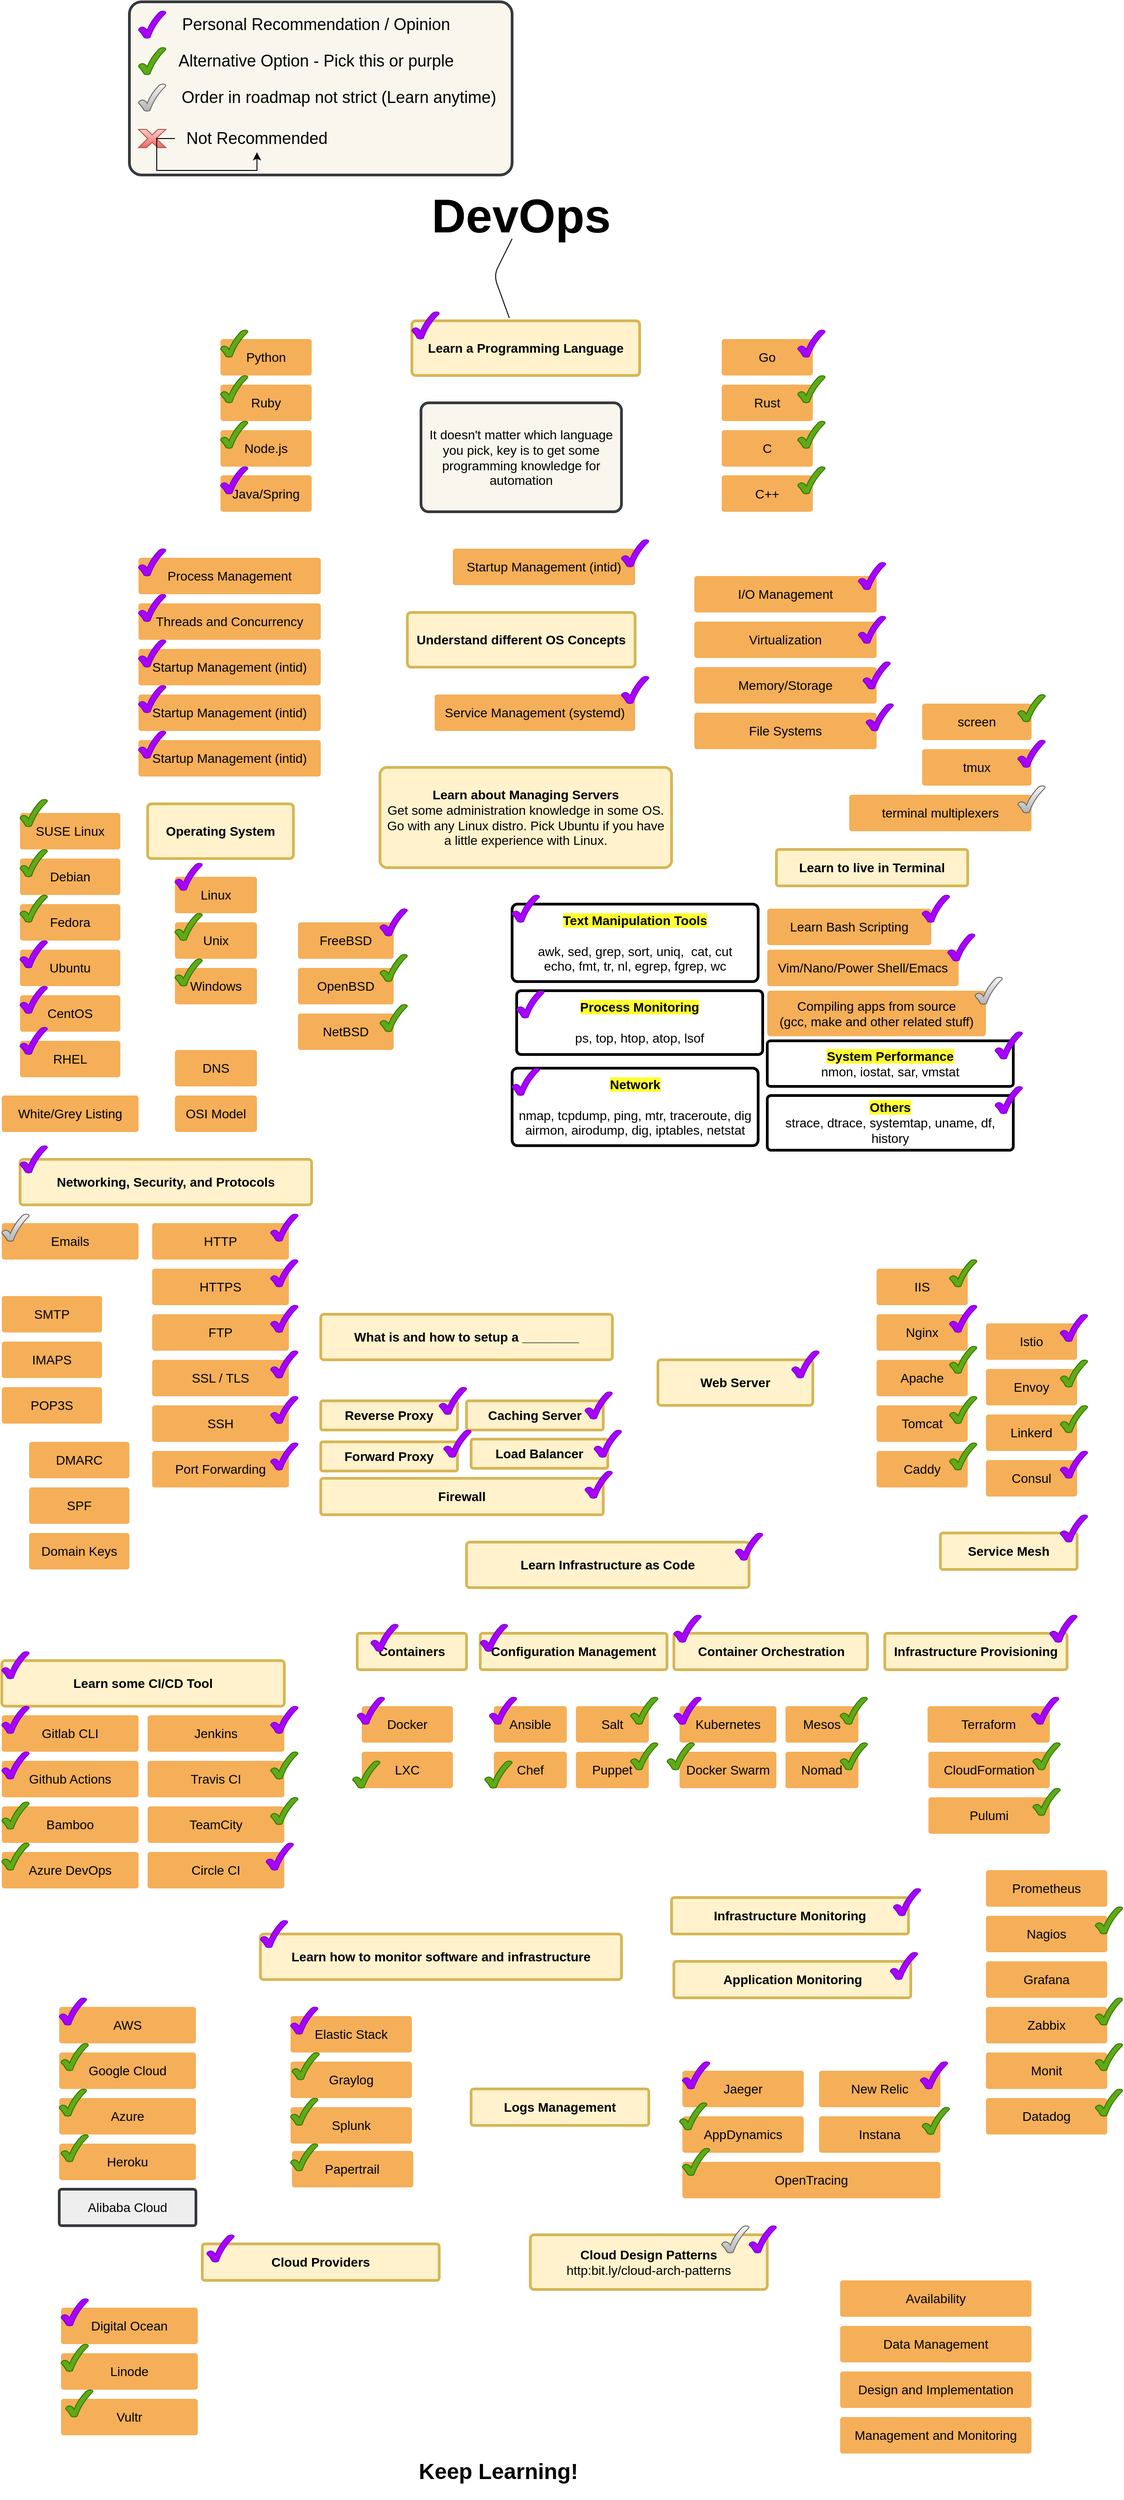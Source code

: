 <mxfile version="12.8.5" type="device"><diagram id="6a731a19-8d31-9384-78a2-239565b7b9f0" name="Page-1"><mxGraphModel dx="2190" dy="1394" grid="1" gridSize="10" guides="1" tooltips="1" connect="1" arrows="1" fold="1" page="1" pageScale="1" pageWidth="1169" pageHeight="827" background="#ffffff" math="0" shadow="0"><root><mxCell id="0"/><mxCell id="1" parent="0"/><mxCell id="1764" value="Learn a Programming Language" style="rounded=1;whiteSpace=wrap;html=1;shadow=0;labelBackgroundColor=none;strokeColor=#d6b656;strokeWidth=3;fillColor=#fff2cc;fontFamily=Helvetica;fontSize=14;align=center;spacing=5;fontStyle=1;arcSize=7;perimeterSpacing=2;" parent="1" vertex="1"><mxGeometry x="450" y="40" width="250" height="60" as="geometry"/></mxCell><mxCell id="1765" value="It doesn't matter which language you pick, key is to get some programming knowledge for automation" style="rounded=1;whiteSpace=wrap;html=1;shadow=0;labelBackgroundColor=none;strokeColor=#36393d;strokeWidth=3;fillColor=#f9f7ed;fontFamily=Helvetica;fontSize=14;align=center;spacing=5;arcSize=7;perimeterSpacing=2;" parent="1" vertex="1"><mxGeometry x="460" y="130" width="220" height="119.5" as="geometry"/></mxCell><mxCell id="CN2YqFUYo5zaESpBVk5b-1770" value="Python" style="rounded=1;whiteSpace=wrap;html=1;shadow=0;labelBackgroundColor=none;strokeColor=none;strokeWidth=3;fillColor=#f5af58;fontFamily=Helvetica;fontSize=14;fontColor=#000000;align=center;spacing=5;arcSize=7;perimeterSpacing=2;" parent="1" vertex="1"><mxGeometry x="240" y="60" width="100" height="40" as="geometry"/></mxCell><mxCell id="CN2YqFUYo5zaESpBVk5b-1774" value="Ruby" style="rounded=1;whiteSpace=wrap;html=1;shadow=0;labelBackgroundColor=none;strokeColor=none;strokeWidth=3;fillColor=#f5af58;fontFamily=Helvetica;fontSize=14;fontColor=#000000;align=center;spacing=5;arcSize=7;perimeterSpacing=2;" parent="1" vertex="1"><mxGeometry x="240" y="110" width="100" height="40" as="geometry"/></mxCell><mxCell id="CN2YqFUYo5zaESpBVk5b-1777" value="Node.js" style="rounded=1;whiteSpace=wrap;html=1;shadow=0;labelBackgroundColor=none;strokeColor=none;strokeWidth=3;fillColor=#f5af58;fontFamily=Helvetica;fontSize=14;fontColor=#000000;align=center;spacing=5;arcSize=7;perimeterSpacing=2;" parent="1" vertex="1"><mxGeometry x="240" y="160" width="100" height="40" as="geometry"/></mxCell><mxCell id="CN2YqFUYo5zaESpBVk5b-1778" value="Go" style="rounded=1;whiteSpace=wrap;html=1;shadow=0;labelBackgroundColor=none;strokeColor=none;strokeWidth=3;fillColor=#f5af58;fontFamily=Helvetica;fontSize=14;fontColor=#000000;align=center;spacing=5;arcSize=7;perimeterSpacing=2;" parent="1" vertex="1"><mxGeometry x="790" y="60" width="100" height="40" as="geometry"/></mxCell><mxCell id="CN2YqFUYo5zaESpBVk5b-1779" value="Rust" style="rounded=1;whiteSpace=wrap;html=1;shadow=0;labelBackgroundColor=none;strokeColor=none;strokeWidth=3;fillColor=#f5af58;fontFamily=Helvetica;fontSize=14;fontColor=#000000;align=center;spacing=5;arcSize=7;perimeterSpacing=2;" parent="1" vertex="1"><mxGeometry x="790" y="110" width="100" height="40" as="geometry"/></mxCell><mxCell id="CN2YqFUYo5zaESpBVk5b-1780" value="C" style="rounded=1;whiteSpace=wrap;html=1;shadow=0;labelBackgroundColor=none;strokeColor=none;strokeWidth=3;fillColor=#f5af58;fontFamily=Helvetica;fontSize=14;fontColor=#000000;align=center;spacing=5;arcSize=7;perimeterSpacing=2;" parent="1" vertex="1"><mxGeometry x="790" y="160" width="100" height="40" as="geometry"/></mxCell><mxCell id="CN2YqFUYo5zaESpBVk5b-1781" value="C++" style="rounded=1;whiteSpace=wrap;html=1;shadow=0;labelBackgroundColor=none;strokeColor=none;strokeWidth=3;fillColor=#f5af58;fontFamily=Helvetica;fontSize=14;fontColor=#000000;align=center;spacing=5;arcSize=7;perimeterSpacing=2;" parent="1" vertex="1"><mxGeometry x="790" y="209.5" width="100" height="40" as="geometry"/></mxCell><mxCell id="CN2YqFUYo5zaESpBVk5b-1782" value="Understand different OS Concepts" style="rounded=1;whiteSpace=wrap;html=1;shadow=0;labelBackgroundColor=none;strokeColor=#d6b656;strokeWidth=3;fillColor=#fff2cc;fontFamily=Helvetica;fontSize=14;align=center;spacing=5;fontStyle=1;arcSize=7;perimeterSpacing=2;" parent="1" vertex="1"><mxGeometry x="445" y="360" width="250" height="60" as="geometry"/></mxCell><mxCell id="CN2YqFUYo5zaESpBVk5b-1783" value="Startup Management (intid)" style="rounded=1;whiteSpace=wrap;html=1;shadow=0;labelBackgroundColor=none;strokeColor=none;strokeWidth=3;fillColor=#f5af58;fontFamily=Helvetica;fontSize=14;fontColor=#000000;align=center;spacing=5;arcSize=7;perimeterSpacing=2;" parent="1" vertex="1"><mxGeometry x="495" y="290" width="200" height="40" as="geometry"/></mxCell><mxCell id="CN2YqFUYo5zaESpBVk5b-1784" value="Service Management (systemd)" style="rounded=1;whiteSpace=wrap;html=1;shadow=0;labelBackgroundColor=none;strokeColor=none;strokeWidth=3;fillColor=#f5af58;fontFamily=Helvetica;fontSize=14;fontColor=#000000;align=center;spacing=5;arcSize=7;perimeterSpacing=2;" parent="1" vertex="1"><mxGeometry x="475" y="450" width="220" height="40" as="geometry"/></mxCell><mxCell id="CN2YqFUYo5zaESpBVk5b-1785" value="Process Management" style="rounded=1;whiteSpace=wrap;html=1;shadow=0;labelBackgroundColor=none;strokeColor=none;strokeWidth=3;fillColor=#f5af58;fontFamily=Helvetica;fontSize=14;fontColor=#000000;align=center;spacing=5;arcSize=7;perimeterSpacing=2;" parent="1" vertex="1"><mxGeometry x="150" y="300" width="200" height="40" as="geometry"/></mxCell><mxCell id="CN2YqFUYo5zaESpBVk5b-1786" value="Threads and Concurrency" style="rounded=1;whiteSpace=wrap;html=1;shadow=0;labelBackgroundColor=none;strokeColor=none;strokeWidth=3;fillColor=#f5af58;fontFamily=Helvetica;fontSize=14;fontColor=#000000;align=center;spacing=5;arcSize=7;perimeterSpacing=2;" parent="1" vertex="1"><mxGeometry x="150" y="350" width="200" height="40" as="geometry"/></mxCell><mxCell id="CN2YqFUYo5zaESpBVk5b-1787" value="&lt;span style=&quot;color: rgba(0 , 0 , 0 , 0) ; font-family: monospace ; font-size: 0px&quot;&gt;%3CmxGraphModel%3E%3Croot%3E%3CmxCell%20id%3D%220%22%2F%3E%3CmxCell%20id%3D%221%22%20parent%3D%220%22%2F%3E%3CmxCell%20id%3D%222%22%20value%3D%22Startup%20Management%20(intid)%22%20style%3D%22rounded%3D1%3BwhiteSpace%3Dwrap%3Bhtml%3D1%3Bshadow%3D0%3BlabelBackgroundColor%3Dnone%3BstrokeColor%3Dnone%3BstrokeWidth%3D3%3BfillColor%3D%23f5af58%3BfontFamily%3DHelvetica%3BfontSize%3D14%3BfontColor%3D%23FFFFFF%3Balign%3Dcenter%3Bspacing%3D5%3BarcSize%3D7%3BperimeterSpacing%3D2%3B%22%20vertex%3D%221%22%20parent%3D%221%22%3E%3CmxGeometry%20x%3D%22490%22%20y%3D%22290%22%20width%3D%22200%22%20height%3D%2240%22%20as%3D%22geometry%22%2F%3E%3C%2FmxCell%3E%3C%2Froot%3E%3C%2FmxGraphModel%3E&lt;/span&gt;" style="text;html=1;align=center;verticalAlign=middle;resizable=0;points=[];autosize=1;" parent="1" vertex="1"><mxGeometry x="213" y="374" width="20" height="20" as="geometry"/></mxCell><mxCell id="CN2YqFUYo5zaESpBVk5b-1788" value="Startup Management (intid)" style="rounded=1;whiteSpace=wrap;html=1;shadow=0;labelBackgroundColor=none;strokeColor=none;strokeWidth=3;fillColor=#f5af58;fontFamily=Helvetica;fontSize=14;fontColor=#000000;align=center;spacing=5;arcSize=7;perimeterSpacing=2;" parent="1" vertex="1"><mxGeometry x="150" y="400" width="200" height="40" as="geometry"/></mxCell><mxCell id="CN2YqFUYo5zaESpBVk5b-1789" value="Startup Management (intid)" style="rounded=1;whiteSpace=wrap;html=1;shadow=0;labelBackgroundColor=none;strokeColor=none;strokeWidth=3;fillColor=#f5af58;fontFamily=Helvetica;fontSize=14;fontColor=#000000;align=center;spacing=5;arcSize=7;perimeterSpacing=2;" parent="1" vertex="1"><mxGeometry x="150" y="450" width="200" height="40" as="geometry"/></mxCell><mxCell id="CN2YqFUYo5zaESpBVk5b-1790" value="Startup Management (intid)" style="rounded=1;whiteSpace=wrap;html=1;shadow=0;labelBackgroundColor=none;strokeColor=none;strokeWidth=3;fillColor=#f5af58;fontFamily=Helvetica;fontSize=14;fontColor=#000000;align=center;spacing=5;arcSize=7;perimeterSpacing=2;" parent="1" vertex="1"><mxGeometry x="150" y="500" width="200" height="40" as="geometry"/></mxCell><mxCell id="CN2YqFUYo5zaESpBVk5b-1791" value="I/O Management" style="rounded=1;whiteSpace=wrap;html=1;shadow=0;labelBackgroundColor=none;strokeColor=none;strokeWidth=3;fillColor=#f5af58;fontFamily=Helvetica;fontSize=14;fontColor=#000000;align=center;spacing=5;arcSize=7;perimeterSpacing=2;" parent="1" vertex="1"><mxGeometry x="760" y="320" width="200" height="40" as="geometry"/></mxCell><mxCell id="CN2YqFUYo5zaESpBVk5b-1792" value="Virtualization" style="rounded=1;whiteSpace=wrap;html=1;shadow=0;labelBackgroundColor=none;strokeColor=none;strokeWidth=3;fillColor=#f5af58;fontFamily=Helvetica;fontSize=14;fontColor=#000000;align=center;spacing=5;arcSize=7;perimeterSpacing=2;" parent="1" vertex="1"><mxGeometry x="760" y="370" width="200" height="40" as="geometry"/></mxCell><mxCell id="CN2YqFUYo5zaESpBVk5b-1793" value="Memory/Storage" style="rounded=1;whiteSpace=wrap;html=1;shadow=0;labelBackgroundColor=none;strokeColor=none;strokeWidth=3;fillColor=#f5af58;fontFamily=Helvetica;fontSize=14;fontColor=#000000;align=center;spacing=5;arcSize=7;perimeterSpacing=2;" parent="1" vertex="1"><mxGeometry x="760" y="420" width="200" height="40" as="geometry"/></mxCell><mxCell id="CN2YqFUYo5zaESpBVk5b-1794" value="File Systems" style="rounded=1;whiteSpace=wrap;html=1;shadow=0;labelBackgroundColor=none;strokeColor=none;strokeWidth=3;fillColor=#f5af58;fontFamily=Helvetica;fontSize=14;fontColor=#000000;align=center;spacing=5;arcSize=7;perimeterSpacing=2;" parent="1" vertex="1"><mxGeometry x="760" y="470" width="200" height="40" as="geometry"/></mxCell><mxCell id="CN2YqFUYo5zaESpBVk5b-1795" value="Learn about Managing Servers&lt;br&gt;&lt;span style=&quot;font-weight: normal&quot;&gt;Get some administration knowledge in some OS. Go with any Linux distro. Pick Ubuntu if you have a little experience with Linux.&lt;/span&gt;" style="rounded=1;whiteSpace=wrap;html=1;shadow=0;labelBackgroundColor=none;strokeColor=#d6b656;strokeWidth=3;fillColor=#fff2cc;fontFamily=Helvetica;fontSize=14;align=center;spacing=5;fontStyle=1;arcSize=7;perimeterSpacing=2;" parent="1" vertex="1"><mxGeometry x="415" y="530" width="320" height="110" as="geometry"/></mxCell><mxCell id="CN2YqFUYo5zaESpBVk5b-1796" value="Operating System" style="rounded=1;whiteSpace=wrap;html=1;shadow=0;labelBackgroundColor=none;strokeColor=#d6b656;strokeWidth=3;fillColor=#fff2cc;fontFamily=Helvetica;fontSize=14;align=center;spacing=5;fontStyle=1;arcSize=7;perimeterSpacing=2;" parent="1" vertex="1"><mxGeometry x="160" y="570" width="160" height="60" as="geometry"/></mxCell><mxCell id="CN2YqFUYo5zaESpBVk5b-1797" value="Linux" style="rounded=1;whiteSpace=wrap;html=1;shadow=0;labelBackgroundColor=none;strokeColor=none;strokeWidth=3;fillColor=#f5af58;fontFamily=Helvetica;fontSize=14;fontColor=#000000;align=center;spacing=5;arcSize=7;perimeterSpacing=2;" parent="1" vertex="1"><mxGeometry x="190" y="650" width="90" height="40" as="geometry"/></mxCell><mxCell id="CN2YqFUYo5zaESpBVk5b-1798" value="Unix" style="rounded=1;whiteSpace=wrap;html=1;shadow=0;labelBackgroundColor=none;strokeColor=none;strokeWidth=3;fillColor=#f5af58;fontFamily=Helvetica;fontSize=14;fontColor=#000000;align=center;spacing=5;arcSize=7;perimeterSpacing=2;" parent="1" vertex="1"><mxGeometry x="190" y="700" width="90" height="40" as="geometry"/></mxCell><mxCell id="CN2YqFUYo5zaESpBVk5b-1799" value="Windows" style="rounded=1;whiteSpace=wrap;html=1;shadow=0;labelBackgroundColor=none;strokeColor=none;strokeWidth=3;fillColor=#f5af58;fontFamily=Helvetica;fontSize=14;fontColor=#000000;align=center;spacing=5;arcSize=7;perimeterSpacing=2;" parent="1" vertex="1"><mxGeometry x="190" y="750" width="90" height="40" as="geometry"/></mxCell><mxCell id="CN2YqFUYo5zaESpBVk5b-1800" value="DNS" style="rounded=1;whiteSpace=wrap;html=1;shadow=0;labelBackgroundColor=none;strokeColor=none;strokeWidth=3;fillColor=#f5af58;fontFamily=Helvetica;fontSize=14;fontColor=#000000;align=center;spacing=5;arcSize=7;perimeterSpacing=2;" parent="1" vertex="1"><mxGeometry x="190" y="840" width="90" height="40" as="geometry"/></mxCell><mxCell id="CN2YqFUYo5zaESpBVk5b-1801" value="SUSE Linux" style="rounded=1;whiteSpace=wrap;html=1;shadow=0;labelBackgroundColor=none;strokeColor=none;strokeWidth=3;fillColor=#f5af58;fontFamily=Helvetica;fontSize=14;fontColor=#000000;align=center;spacing=5;arcSize=7;perimeterSpacing=2;" parent="1" vertex="1"><mxGeometry x="20" y="580" width="110" height="40" as="geometry"/></mxCell><mxCell id="CN2YqFUYo5zaESpBVk5b-1802" value="Debian" style="rounded=1;whiteSpace=wrap;html=1;shadow=0;labelBackgroundColor=none;strokeColor=none;strokeWidth=3;fillColor=#f5af58;fontFamily=Helvetica;fontSize=14;fontColor=#000000;align=center;spacing=5;arcSize=7;perimeterSpacing=2;" parent="1" vertex="1"><mxGeometry x="20" y="630" width="110" height="40" as="geometry"/></mxCell><mxCell id="CN2YqFUYo5zaESpBVk5b-1803" value="Fedora" style="rounded=1;whiteSpace=wrap;html=1;shadow=0;labelBackgroundColor=none;strokeColor=none;strokeWidth=3;fillColor=#f5af58;fontFamily=Helvetica;fontSize=14;fontColor=#000000;align=center;spacing=5;arcSize=7;perimeterSpacing=2;" parent="1" vertex="1"><mxGeometry x="20" y="680" width="110" height="40" as="geometry"/></mxCell><mxCell id="CN2YqFUYo5zaESpBVk5b-1804" value="Ubuntu" style="rounded=1;whiteSpace=wrap;html=1;shadow=0;labelBackgroundColor=none;strokeColor=none;strokeWidth=3;fillColor=#f5af58;fontFamily=Helvetica;fontSize=14;fontColor=#000000;align=center;spacing=5;arcSize=7;perimeterSpacing=2;" parent="1" vertex="1"><mxGeometry x="20" y="730" width="110" height="40" as="geometry"/></mxCell><mxCell id="CN2YqFUYo5zaESpBVk5b-1805" value="CentOS" style="rounded=1;whiteSpace=wrap;html=1;shadow=0;labelBackgroundColor=none;strokeColor=none;strokeWidth=3;fillColor=#f5af58;fontFamily=Helvetica;fontSize=14;fontColor=#000000;align=center;spacing=5;arcSize=7;perimeterSpacing=2;" parent="1" vertex="1"><mxGeometry x="20" y="780" width="110" height="40" as="geometry"/></mxCell><mxCell id="CN2YqFUYo5zaESpBVk5b-1807" value="RHEL" style="rounded=1;whiteSpace=wrap;html=1;shadow=0;labelBackgroundColor=none;strokeColor=none;strokeWidth=3;fillColor=#f5af58;fontFamily=Helvetica;fontSize=14;fontColor=#000000;align=center;spacing=5;arcSize=7;perimeterSpacing=2;" parent="1" vertex="1"><mxGeometry x="20" y="830" width="110" height="40" as="geometry"/></mxCell><mxCell id="CN2YqFUYo5zaESpBVk5b-1808" value="White/Grey Listing" style="rounded=1;whiteSpace=wrap;html=1;shadow=0;labelBackgroundColor=none;strokeColor=none;strokeWidth=3;fillColor=#f5af58;fontFamily=Helvetica;fontSize=14;fontColor=#000000;align=center;spacing=5;arcSize=7;perimeterSpacing=2;" parent="1" vertex="1"><mxGeometry y="890" width="150" height="40" as="geometry"/></mxCell><mxCell id="CN2YqFUYo5zaESpBVk5b-1809" value="OSI Model" style="rounded=1;whiteSpace=wrap;html=1;shadow=0;labelBackgroundColor=none;strokeColor=none;strokeWidth=3;fillColor=#f5af58;fontFamily=Helvetica;fontSize=14;fontColor=#000000;align=center;spacing=5;arcSize=7;perimeterSpacing=2;" parent="1" vertex="1"><mxGeometry x="190" y="890" width="90" height="40" as="geometry"/></mxCell><mxCell id="CN2YqFUYo5zaESpBVk5b-1810" value="FreeBSD" style="rounded=1;whiteSpace=wrap;html=1;shadow=0;labelBackgroundColor=none;strokeColor=none;strokeWidth=3;fillColor=#f5af58;fontFamily=Helvetica;fontSize=14;fontColor=#000000;align=center;spacing=5;arcSize=7;perimeterSpacing=2;" parent="1" vertex="1"><mxGeometry x="325" y="700" width="105" height="40" as="geometry"/></mxCell><mxCell id="CN2YqFUYo5zaESpBVk5b-1811" value="OpenBSD" style="rounded=1;whiteSpace=wrap;html=1;shadow=0;labelBackgroundColor=none;strokeColor=none;strokeWidth=3;fillColor=#f5af58;fontFamily=Helvetica;fontSize=14;fontColor=#000000;align=center;spacing=5;arcSize=7;perimeterSpacing=2;" parent="1" vertex="1"><mxGeometry x="325" y="750" width="105" height="40" as="geometry"/></mxCell><mxCell id="CN2YqFUYo5zaESpBVk5b-1812" value="NetBSD" style="rounded=1;whiteSpace=wrap;html=1;shadow=0;labelBackgroundColor=none;strokeColor=none;strokeWidth=3;fillColor=#f5af58;fontFamily=Helvetica;fontSize=14;fontColor=#000000;align=center;spacing=5;arcSize=7;perimeterSpacing=2;" parent="1" vertex="1"><mxGeometry x="325" y="800" width="105" height="40" as="geometry"/></mxCell><mxCell id="CN2YqFUYo5zaESpBVk5b-1813" value="screen" style="rounded=1;whiteSpace=wrap;html=1;shadow=0;labelBackgroundColor=none;strokeColor=none;strokeWidth=3;fillColor=#f5af58;fontFamily=Helvetica;fontSize=14;fontColor=#000000;align=center;spacing=5;arcSize=7;perimeterSpacing=2;" parent="1" vertex="1"><mxGeometry x="1010" y="460" width="120" height="40" as="geometry"/></mxCell><mxCell id="CN2YqFUYo5zaESpBVk5b-1814" value="tmux" style="rounded=1;whiteSpace=wrap;html=1;shadow=0;labelBackgroundColor=none;strokeColor=none;strokeWidth=3;fillColor=#f5af58;fontFamily=Helvetica;fontSize=14;fontColor=#000000;align=center;spacing=5;arcSize=7;perimeterSpacing=2;" parent="1" vertex="1"><mxGeometry x="1010" y="510" width="120" height="40" as="geometry"/></mxCell><mxCell id="CN2YqFUYo5zaESpBVk5b-1815" value="terminal multiplexers" style="rounded=1;whiteSpace=wrap;html=1;shadow=0;labelBackgroundColor=none;strokeColor=none;strokeWidth=3;fillColor=#f5af58;fontFamily=Helvetica;fontSize=14;fontColor=#000000;align=center;spacing=5;arcSize=7;perimeterSpacing=2;" parent="1" vertex="1"><mxGeometry x="930" y="560" width="200" height="40" as="geometry"/></mxCell><mxCell id="CN2YqFUYo5zaESpBVk5b-1816" value="Learn to live in Terminal" style="rounded=1;whiteSpace=wrap;html=1;shadow=0;labelBackgroundColor=none;strokeColor=#d6b656;strokeWidth=3;fillColor=#fff2cc;fontFamily=Helvetica;fontSize=14;align=center;spacing=5;fontStyle=1;arcSize=7;perimeterSpacing=2;" parent="1" vertex="1"><mxGeometry x="850" y="620" width="210" height="40" as="geometry"/></mxCell><mxCell id="CN2YqFUYo5zaESpBVk5b-1817" value="&lt;span style=&quot;background-color: rgb(255 , 255 , 51)&quot;&gt;Text Manipulation Tools&lt;br&gt;&lt;/span&gt;&lt;br&gt;&lt;span style=&quot;background-color: rgb(255 , 255 , 255) ; font-weight: normal&quot;&gt;awk, sed, grep, sort, uniq,&amp;nbsp; cat, cut&lt;br&gt;echo, fmt, tr, nl, egrep, fgrep, wc&lt;/span&gt;" style="rounded=1;whiteSpace=wrap;html=1;shadow=0;labelBackgroundColor=none;strokeWidth=3;fontFamily=Helvetica;fontSize=14;align=center;spacing=5;fontStyle=1;arcSize=7;perimeterSpacing=2;" parent="1" vertex="1"><mxGeometry x="560" y="680" width="270" height="85" as="geometry"/></mxCell><mxCell id="CN2YqFUYo5zaESpBVk5b-1818" value="&lt;span style=&quot;background-color: rgb(255 , 255 , 51)&quot;&gt;Process Monitoring&lt;br&gt;&lt;/span&gt;&lt;br&gt;&lt;span style=&quot;background-color: rgb(255 , 255 , 255) ; font-weight: normal&quot;&gt;ps, top, htop, atop, lsof&lt;br&gt;&lt;/span&gt;" style="rounded=1;whiteSpace=wrap;html=1;shadow=0;labelBackgroundColor=none;strokeWidth=3;fontFamily=Helvetica;fontSize=14;align=center;spacing=5;fontStyle=1;arcSize=7;perimeterSpacing=2;" parent="1" vertex="1"><mxGeometry x="565" y="775" width="270" height="70" as="geometry"/></mxCell><mxCell id="CN2YqFUYo5zaESpBVk5b-1819" value="&lt;span style=&quot;background-color: rgb(255 , 255 , 51)&quot;&gt;Network&lt;br&gt;&lt;/span&gt;&lt;br&gt;&lt;span style=&quot;background-color: rgb(255 , 255 , 255) ; font-weight: normal&quot;&gt;nmap, tcpdump, ping, mtr, traceroute, dig&lt;br&gt;airmon, airodump, dig, iptables, netstat&lt;br&gt;&lt;/span&gt;" style="rounded=1;whiteSpace=wrap;html=1;shadow=0;labelBackgroundColor=none;strokeWidth=3;fontFamily=Helvetica;fontSize=14;align=center;spacing=5;fontStyle=1;arcSize=7;perimeterSpacing=2;" parent="1" vertex="1"><mxGeometry x="560" y="860" width="270" height="85" as="geometry"/></mxCell><mxCell id="CN2YqFUYo5zaESpBVk5b-1821" value="Learn Bash Scripting" style="rounded=1;whiteSpace=wrap;html=1;shadow=0;labelBackgroundColor=none;strokeColor=none;strokeWidth=3;fillColor=#f5af58;fontFamily=Helvetica;fontSize=14;fontColor=#000000;align=center;spacing=5;arcSize=7;perimeterSpacing=2;" parent="1" vertex="1"><mxGeometry x="840" y="685" width="180" height="40" as="geometry"/></mxCell><mxCell id="CN2YqFUYo5zaESpBVk5b-1822" value="Vim/Nano/Power Shell/Emacs" style="rounded=1;whiteSpace=wrap;html=1;shadow=0;labelBackgroundColor=none;strokeColor=none;strokeWidth=3;fillColor=#f5af58;fontFamily=Helvetica;fontSize=14;fontColor=#000000;align=center;spacing=5;arcSize=7;perimeterSpacing=2;" parent="1" vertex="1"><mxGeometry x="840" y="730" width="210" height="40" as="geometry"/></mxCell><mxCell id="CN2YqFUYo5zaESpBVk5b-1826" value="Compiling apps from source&lt;br&gt;(gcc, make and other related stuff)" style="rounded=1;whiteSpace=wrap;html=1;shadow=0;labelBackgroundColor=none;strokeColor=none;strokeWidth=3;fillColor=#f5af58;fontFamily=Helvetica;fontSize=14;fontColor=#000000;align=center;spacing=5;arcSize=7;perimeterSpacing=2;" parent="1" vertex="1"><mxGeometry x="840" y="775" width="240" height="50" as="geometry"/></mxCell><mxCell id="CN2YqFUYo5zaESpBVk5b-1827" value="&lt;span style=&quot;background-color: rgb(255 , 255 , 51)&quot;&gt;System Performance&lt;/span&gt;&lt;br&gt;&lt;span style=&quot;background-color: rgb(255 , 255 , 255) ; font-weight: normal&quot;&gt;nmon, iostat, sar, vmstat&lt;br&gt;&lt;/span&gt;" style="rounded=1;whiteSpace=wrap;html=1;shadow=0;labelBackgroundColor=none;strokeWidth=3;fontFamily=Helvetica;fontSize=14;align=center;spacing=5;fontStyle=1;arcSize=7;perimeterSpacing=2;" parent="1" vertex="1"><mxGeometry x="840" y="830" width="270" height="50" as="geometry"/></mxCell><mxCell id="CN2YqFUYo5zaESpBVk5b-1828" value="&lt;span style=&quot;background-color: rgb(255 , 255 , 51)&quot;&gt;Others&lt;br&gt;&lt;/span&gt;&lt;span style=&quot;font-weight: normal ; background-color: rgb(255 , 255 , 255)&quot;&gt;strace, dtrace, systemtap, uname, df, history&lt;br&gt;&lt;/span&gt;" style="rounded=1;whiteSpace=wrap;html=1;shadow=0;labelBackgroundColor=none;strokeWidth=3;fontFamily=Helvetica;fontSize=14;align=center;spacing=5;fontStyle=1;arcSize=7;perimeterSpacing=2;" parent="1" vertex="1"><mxGeometry x="840" y="890" width="270" height="60" as="geometry"/></mxCell><mxCell id="CN2YqFUYo5zaESpBVk5b-1829" value="Networking, Security, and Protocols" style="rounded=1;whiteSpace=wrap;html=1;shadow=0;labelBackgroundColor=none;strokeColor=#d6b656;strokeWidth=3;fillColor=#fff2cc;fontFamily=Helvetica;fontSize=14;align=center;spacing=5;fontStyle=1;arcSize=7;perimeterSpacing=2;" parent="1" vertex="1"><mxGeometry x="20" y="960" width="320" height="50" as="geometry"/></mxCell><mxCell id="CN2YqFUYo5zaESpBVk5b-1830" value="Emails" style="rounded=1;whiteSpace=wrap;html=1;shadow=0;labelBackgroundColor=none;strokeColor=none;strokeWidth=3;fillColor=#f5af58;fontFamily=Helvetica;fontSize=14;fontColor=#000000;align=center;spacing=5;arcSize=7;perimeterSpacing=2;" parent="1" vertex="1"><mxGeometry y="1030" width="150" height="40" as="geometry"/></mxCell><mxCell id="CN2YqFUYo5zaESpBVk5b-1831" value="HTTP" style="rounded=1;whiteSpace=wrap;html=1;shadow=0;labelBackgroundColor=none;strokeColor=none;strokeWidth=3;fillColor=#f5af58;fontFamily=Helvetica;fontSize=14;fontColor=#000000;align=center;spacing=5;arcSize=7;perimeterSpacing=2;" parent="1" vertex="1"><mxGeometry x="165" y="1030" width="150" height="40" as="geometry"/></mxCell><mxCell id="CN2YqFUYo5zaESpBVk5b-1832" value="HTTPS" style="rounded=1;whiteSpace=wrap;html=1;shadow=0;labelBackgroundColor=none;strokeColor=none;strokeWidth=3;fillColor=#f5af58;fontFamily=Helvetica;fontSize=14;fontColor=#000000;align=center;spacing=5;arcSize=7;perimeterSpacing=2;" parent="1" vertex="1"><mxGeometry x="165" y="1080" width="150" height="40" as="geometry"/></mxCell><mxCell id="CN2YqFUYo5zaESpBVk5b-1833" value="FTP" style="rounded=1;whiteSpace=wrap;html=1;shadow=0;labelBackgroundColor=none;strokeColor=none;strokeWidth=3;fillColor=#f5af58;fontFamily=Helvetica;fontSize=14;fontColor=#000000;align=center;spacing=5;arcSize=7;perimeterSpacing=2;" parent="1" vertex="1"><mxGeometry x="165" y="1130" width="150" height="40" as="geometry"/></mxCell><mxCell id="CN2YqFUYo5zaESpBVk5b-1834" value="SSL / TLS" style="rounded=1;whiteSpace=wrap;html=1;shadow=0;labelBackgroundColor=none;strokeColor=none;strokeWidth=3;fillColor=#f5af58;fontFamily=Helvetica;fontSize=14;fontColor=#000000;align=center;spacing=5;arcSize=7;perimeterSpacing=2;" parent="1" vertex="1"><mxGeometry x="165" y="1180" width="150" height="40" as="geometry"/></mxCell><mxCell id="CN2YqFUYo5zaESpBVk5b-1835" value="SSH" style="rounded=1;whiteSpace=wrap;html=1;shadow=0;labelBackgroundColor=none;strokeColor=none;strokeWidth=3;fillColor=#f5af58;fontFamily=Helvetica;fontSize=14;fontColor=#000000;align=center;spacing=5;arcSize=7;perimeterSpacing=2;" parent="1" vertex="1"><mxGeometry x="165" y="1230" width="150" height="40" as="geometry"/></mxCell><mxCell id="CN2YqFUYo5zaESpBVk5b-1836" value="Port Forwarding" style="rounded=1;whiteSpace=wrap;html=1;shadow=0;labelBackgroundColor=none;strokeColor=none;strokeWidth=3;fillColor=#f5af58;fontFamily=Helvetica;fontSize=14;fontColor=#000000;align=center;spacing=5;arcSize=7;perimeterSpacing=2;" parent="1" vertex="1"><mxGeometry x="165" y="1280" width="150" height="40" as="geometry"/></mxCell><mxCell id="CN2YqFUYo5zaESpBVk5b-1837" value="SMTP" style="rounded=1;whiteSpace=wrap;html=1;shadow=0;labelBackgroundColor=none;strokeColor=none;strokeWidth=3;fillColor=#f5af58;fontFamily=Helvetica;fontSize=14;fontColor=#000000;align=center;spacing=5;arcSize=7;perimeterSpacing=2;" parent="1" vertex="1"><mxGeometry y="1110" width="110" height="40" as="geometry"/></mxCell><mxCell id="CN2YqFUYo5zaESpBVk5b-1838" value="IMAPS" style="rounded=1;whiteSpace=wrap;html=1;shadow=0;labelBackgroundColor=none;strokeColor=none;strokeWidth=3;fillColor=#f5af58;fontFamily=Helvetica;fontSize=14;fontColor=#000000;align=center;spacing=5;arcSize=7;perimeterSpacing=2;" parent="1" vertex="1"><mxGeometry y="1160" width="110" height="40" as="geometry"/></mxCell><mxCell id="CN2YqFUYo5zaESpBVk5b-1839" value="POP3S" style="rounded=1;whiteSpace=wrap;html=1;shadow=0;labelBackgroundColor=none;strokeColor=none;strokeWidth=3;fillColor=#f5af58;fontFamily=Helvetica;fontSize=14;fontColor=#000000;align=center;spacing=5;arcSize=7;perimeterSpacing=2;" parent="1" vertex="1"><mxGeometry y="1210" width="110" height="40" as="geometry"/></mxCell><mxCell id="CN2YqFUYo5zaESpBVk5b-1842" value="DMARC" style="rounded=1;whiteSpace=wrap;html=1;shadow=0;labelBackgroundColor=none;strokeColor=none;strokeWidth=3;fillColor=#f5af58;fontFamily=Helvetica;fontSize=14;fontColor=#000000;align=center;spacing=5;arcSize=7;perimeterSpacing=2;" parent="1" vertex="1"><mxGeometry x="30" y="1270" width="110" height="40" as="geometry"/></mxCell><mxCell id="CN2YqFUYo5zaESpBVk5b-1843" value="SPF" style="rounded=1;whiteSpace=wrap;html=1;shadow=0;labelBackgroundColor=none;strokeColor=none;strokeWidth=3;fillColor=#f5af58;fontFamily=Helvetica;fontSize=14;fontColor=#000000;align=center;spacing=5;arcSize=7;perimeterSpacing=2;" parent="1" vertex="1"><mxGeometry x="30" y="1320" width="110" height="40" as="geometry"/></mxCell><mxCell id="CN2YqFUYo5zaESpBVk5b-1844" value="Domain Keys" style="rounded=1;whiteSpace=wrap;html=1;shadow=0;labelBackgroundColor=none;strokeColor=none;strokeWidth=3;fillColor=#f5af58;fontFamily=Helvetica;fontSize=14;fontColor=#000000;align=center;spacing=5;arcSize=7;perimeterSpacing=2;" parent="1" vertex="1"><mxGeometry x="30" y="1370" width="110" height="40" as="geometry"/></mxCell><mxCell id="CN2YqFUYo5zaESpBVk5b-1845" value="What is and how to setup a ________" style="rounded=1;whiteSpace=wrap;html=1;shadow=0;labelBackgroundColor=none;strokeColor=#d6b656;strokeWidth=3;fillColor=#fff2cc;fontFamily=Helvetica;fontSize=14;align=center;spacing=5;fontStyle=1;arcSize=7;perimeterSpacing=2;" parent="1" vertex="1"><mxGeometry x="350" y="1130" width="320" height="50" as="geometry"/></mxCell><mxCell id="CN2YqFUYo5zaESpBVk5b-1847" value="Reverse Proxy" style="rounded=1;whiteSpace=wrap;html=1;shadow=0;labelBackgroundColor=none;strokeColor=#d6b656;strokeWidth=3;fillColor=#fff2cc;fontFamily=Helvetica;fontSize=14;align=center;spacing=5;fontStyle=1;arcSize=7;perimeterSpacing=2;" parent="1" vertex="1"><mxGeometry x="350" y="1225" width="150" height="32" as="geometry"/></mxCell><mxCell id="CN2YqFUYo5zaESpBVk5b-1849" value="Forward Proxy" style="rounded=1;whiteSpace=wrap;html=1;shadow=0;labelBackgroundColor=none;strokeColor=#d6b656;strokeWidth=3;fillColor=#fff2cc;fontFamily=Helvetica;fontSize=14;align=center;spacing=5;fontStyle=1;arcSize=7;perimeterSpacing=2;" parent="1" vertex="1"><mxGeometry x="350" y="1270" width="150" height="32" as="geometry"/></mxCell><mxCell id="CN2YqFUYo5zaESpBVk5b-1850" value="Caching Server" style="rounded=1;whiteSpace=wrap;html=1;shadow=0;labelBackgroundColor=none;strokeColor=#d6b656;strokeWidth=3;fillColor=#fff2cc;fontFamily=Helvetica;fontSize=14;align=center;spacing=5;fontStyle=1;arcSize=7;perimeterSpacing=2;" parent="1" vertex="1"><mxGeometry x="510" y="1225" width="150" height="32" as="geometry"/></mxCell><mxCell id="CN2YqFUYo5zaESpBVk5b-1853" value="Load Balancer" style="rounded=1;whiteSpace=wrap;html=1;shadow=0;labelBackgroundColor=none;strokeColor=#d6b656;strokeWidth=3;fillColor=#fff2cc;fontFamily=Helvetica;fontSize=14;align=center;spacing=5;fontStyle=1;arcSize=7;perimeterSpacing=2;" parent="1" vertex="1"><mxGeometry x="515" y="1267" width="150" height="32" as="geometry"/></mxCell><mxCell id="CN2YqFUYo5zaESpBVk5b-1854" value="Firewall" style="rounded=1;whiteSpace=wrap;html=1;shadow=0;labelBackgroundColor=none;strokeColor=#d6b656;strokeWidth=3;fillColor=#fff2cc;fontFamily=Helvetica;fontSize=14;align=center;spacing=5;fontStyle=1;arcSize=7;perimeterSpacing=2;" parent="1" vertex="1"><mxGeometry x="350" y="1310" width="310" height="40" as="geometry"/></mxCell><mxCell id="CN2YqFUYo5zaESpBVk5b-1855" value="Web Server" style="rounded=1;whiteSpace=wrap;html=1;shadow=0;labelBackgroundColor=none;strokeColor=#d6b656;strokeWidth=3;fillColor=#fff2cc;fontFamily=Helvetica;fontSize=14;align=center;spacing=5;fontStyle=1;arcSize=7;perimeterSpacing=2;" parent="1" vertex="1"><mxGeometry x="720" y="1180" width="170" height="50" as="geometry"/></mxCell><mxCell id="CN2YqFUYo5zaESpBVk5b-1856" value="IIS" style="rounded=1;whiteSpace=wrap;html=1;shadow=0;labelBackgroundColor=none;strokeColor=none;strokeWidth=3;fillColor=#f5af58;fontFamily=Helvetica;fontSize=14;fontColor=#000000;align=center;spacing=5;arcSize=7;perimeterSpacing=2;" parent="1" vertex="1"><mxGeometry x="960" y="1080" width="100" height="40" as="geometry"/></mxCell><mxCell id="CN2YqFUYo5zaESpBVk5b-1857" value="Nginx" style="rounded=1;whiteSpace=wrap;html=1;shadow=0;labelBackgroundColor=none;strokeColor=none;strokeWidth=3;fillColor=#f5af58;fontFamily=Helvetica;fontSize=14;fontColor=#000000;align=center;spacing=5;arcSize=7;perimeterSpacing=2;" parent="1" vertex="1"><mxGeometry x="960" y="1130" width="100" height="40" as="geometry"/></mxCell><mxCell id="CN2YqFUYo5zaESpBVk5b-1858" value="Apache" style="rounded=1;whiteSpace=wrap;html=1;shadow=0;labelBackgroundColor=none;strokeColor=none;strokeWidth=3;fillColor=#f5af58;fontFamily=Helvetica;fontSize=14;fontColor=#000000;align=center;spacing=5;arcSize=7;perimeterSpacing=2;" parent="1" vertex="1"><mxGeometry x="960" y="1180" width="100" height="40" as="geometry"/></mxCell><mxCell id="CN2YqFUYo5zaESpBVk5b-1859" value="Tomcat" style="rounded=1;whiteSpace=wrap;html=1;shadow=0;labelBackgroundColor=none;strokeColor=none;strokeWidth=3;fillColor=#f5af58;fontFamily=Helvetica;fontSize=14;fontColor=#000000;align=center;spacing=5;arcSize=7;perimeterSpacing=2;" parent="1" vertex="1"><mxGeometry x="960" y="1230" width="100" height="40" as="geometry"/></mxCell><mxCell id="CN2YqFUYo5zaESpBVk5b-1860" value="Caddy" style="rounded=1;whiteSpace=wrap;html=1;shadow=0;labelBackgroundColor=none;strokeColor=none;strokeWidth=3;fillColor=#f5af58;fontFamily=Helvetica;fontSize=14;fontColor=#000000;align=center;spacing=5;arcSize=7;perimeterSpacing=2;" parent="1" vertex="1"><mxGeometry x="960" y="1280" width="100" height="40" as="geometry"/></mxCell><mxCell id="CN2YqFUYo5zaESpBVk5b-1861" value="Istio" style="rounded=1;whiteSpace=wrap;html=1;shadow=0;labelBackgroundColor=none;strokeColor=none;strokeWidth=3;fillColor=#f5af58;fontFamily=Helvetica;fontSize=14;fontColor=#000000;align=center;spacing=5;arcSize=7;perimeterSpacing=2;" parent="1" vertex="1"><mxGeometry x="1080" y="1140" width="100" height="40" as="geometry"/></mxCell><mxCell id="CN2YqFUYo5zaESpBVk5b-1862" value="Envoy" style="rounded=1;whiteSpace=wrap;html=1;shadow=0;labelBackgroundColor=none;strokeColor=none;strokeWidth=3;fillColor=#f5af58;fontFamily=Helvetica;fontSize=14;fontColor=#000000;align=center;spacing=5;arcSize=7;perimeterSpacing=2;" parent="1" vertex="1"><mxGeometry x="1080" y="1190" width="100" height="40" as="geometry"/></mxCell><mxCell id="CN2YqFUYo5zaESpBVk5b-1863" value="Linkerd" style="rounded=1;whiteSpace=wrap;html=1;shadow=0;labelBackgroundColor=none;strokeColor=none;strokeWidth=3;fillColor=#f5af58;fontFamily=Helvetica;fontSize=14;fontColor=#000000;align=center;spacing=5;arcSize=7;perimeterSpacing=2;" parent="1" vertex="1"><mxGeometry x="1080" y="1240" width="100" height="40" as="geometry"/></mxCell><mxCell id="CN2YqFUYo5zaESpBVk5b-1864" value="Consul" style="rounded=1;whiteSpace=wrap;html=1;shadow=0;labelBackgroundColor=none;strokeColor=none;strokeWidth=3;fillColor=#f5af58;fontFamily=Helvetica;fontSize=14;fontColor=#000000;align=center;spacing=5;arcSize=7;perimeterSpacing=2;" parent="1" vertex="1"><mxGeometry x="1080" y="1290" width="100" height="40" as="geometry"/></mxCell><mxCell id="CN2YqFUYo5zaESpBVk5b-1866" value="Learn Infrastructure as Code" style="rounded=1;whiteSpace=wrap;html=1;shadow=0;labelBackgroundColor=none;strokeColor=#d6b656;strokeWidth=3;fillColor=#fff2cc;fontFamily=Helvetica;fontSize=14;align=center;spacing=5;fontStyle=1;arcSize=7;perimeterSpacing=2;" parent="1" vertex="1"><mxGeometry x="510" y="1380" width="310" height="50" as="geometry"/></mxCell><mxCell id="CN2YqFUYo5zaESpBVk5b-1867" value="Service Mesh" style="rounded=1;whiteSpace=wrap;html=1;shadow=0;labelBackgroundColor=none;strokeColor=#d6b656;strokeWidth=3;fillColor=#fff2cc;fontFamily=Helvetica;fontSize=14;align=center;spacing=5;fontStyle=1;arcSize=7;perimeterSpacing=2;" parent="1" vertex="1"><mxGeometry x="1030" y="1370" width="150" height="40" as="geometry"/></mxCell><mxCell id="CN2YqFUYo5zaESpBVk5b-1868" value="Learn some CI/CD Tool" style="rounded=1;whiteSpace=wrap;html=1;shadow=0;labelBackgroundColor=none;strokeColor=#d6b656;strokeWidth=3;fillColor=#fff2cc;fontFamily=Helvetica;fontSize=14;align=center;spacing=5;fontStyle=1;arcSize=7;perimeterSpacing=2;" parent="1" vertex="1"><mxGeometry y="1510" width="310" height="50" as="geometry"/></mxCell><mxCell id="CN2YqFUYo5zaESpBVk5b-1869" value="Gitlab CLI" style="rounded=1;whiteSpace=wrap;html=1;shadow=0;labelBackgroundColor=none;strokeColor=none;strokeWidth=3;fillColor=#f5af58;fontFamily=Helvetica;fontSize=14;fontColor=#000000;align=center;spacing=5;arcSize=7;perimeterSpacing=2;" parent="1" vertex="1"><mxGeometry y="1570" width="150" height="40" as="geometry"/></mxCell><mxCell id="CN2YqFUYo5zaESpBVk5b-1870" value="Jenkins" style="rounded=1;whiteSpace=wrap;html=1;shadow=0;labelBackgroundColor=none;strokeColor=none;strokeWidth=3;fillColor=#f5af58;fontFamily=Helvetica;fontSize=14;fontColor=#000000;align=center;spacing=5;arcSize=7;perimeterSpacing=2;" parent="1" vertex="1"><mxGeometry x="160" y="1570" width="150" height="40" as="geometry"/></mxCell><mxCell id="CN2YqFUYo5zaESpBVk5b-1871" value="Github Actions" style="rounded=1;whiteSpace=wrap;html=1;shadow=0;labelBackgroundColor=none;strokeColor=none;strokeWidth=3;fillColor=#f5af58;fontFamily=Helvetica;fontSize=14;fontColor=#000000;align=center;spacing=5;arcSize=7;perimeterSpacing=2;" parent="1" vertex="1"><mxGeometry y="1620" width="150" height="40" as="geometry"/></mxCell><mxCell id="CN2YqFUYo5zaESpBVk5b-1872" value="Travis CI" style="rounded=1;whiteSpace=wrap;html=1;shadow=0;labelBackgroundColor=none;strokeColor=none;strokeWidth=3;fillColor=#f5af58;fontFamily=Helvetica;fontSize=14;fontColor=#000000;align=center;spacing=5;arcSize=7;perimeterSpacing=2;" parent="1" vertex="1"><mxGeometry x="160" y="1620" width="150" height="40" as="geometry"/></mxCell><mxCell id="CN2YqFUYo5zaESpBVk5b-1873" value="Bamboo" style="rounded=1;whiteSpace=wrap;html=1;shadow=0;labelBackgroundColor=none;strokeColor=none;strokeWidth=3;fillColor=#f5af58;fontFamily=Helvetica;fontSize=14;fontColor=#000000;align=center;spacing=5;arcSize=7;perimeterSpacing=2;" parent="1" vertex="1"><mxGeometry y="1670" width="150" height="40" as="geometry"/></mxCell><mxCell id="CN2YqFUYo5zaESpBVk5b-1874" value="TeamCity" style="rounded=1;whiteSpace=wrap;html=1;shadow=0;labelBackgroundColor=none;strokeColor=none;strokeWidth=3;fillColor=#f5af58;fontFamily=Helvetica;fontSize=14;fontColor=#000000;align=center;spacing=5;arcSize=7;perimeterSpacing=2;" parent="1" vertex="1"><mxGeometry x="160" y="1670" width="150" height="40" as="geometry"/></mxCell><mxCell id="CN2YqFUYo5zaESpBVk5b-1875" value="Azure DevOps" style="rounded=1;whiteSpace=wrap;html=1;shadow=0;labelBackgroundColor=none;strokeColor=none;strokeWidth=3;fillColor=#f5af58;fontFamily=Helvetica;fontSize=14;fontColor=#000000;align=center;spacing=5;arcSize=7;perimeterSpacing=2;" parent="1" vertex="1"><mxGeometry y="1720" width="150" height="40" as="geometry"/></mxCell><mxCell id="CN2YqFUYo5zaESpBVk5b-1876" value="Circle CI" style="rounded=1;whiteSpace=wrap;html=1;shadow=0;labelBackgroundColor=none;strokeColor=none;strokeWidth=3;fillColor=#f5af58;fontFamily=Helvetica;fontSize=14;fontColor=#000000;align=center;spacing=5;arcSize=7;perimeterSpacing=2;" parent="1" vertex="1"><mxGeometry x="160" y="1720" width="150" height="40" as="geometry"/></mxCell><mxCell id="CN2YqFUYo5zaESpBVk5b-1877" value="AWS" style="rounded=1;whiteSpace=wrap;html=1;shadow=0;labelBackgroundColor=none;strokeColor=none;strokeWidth=3;fillColor=#f5af58;fontFamily=Helvetica;fontSize=14;fontColor=#000000;align=center;spacing=5;arcSize=7;perimeterSpacing=2;" parent="1" vertex="1"><mxGeometry x="63" y="1890" width="150" height="40" as="geometry"/></mxCell><mxCell id="CN2YqFUYo5zaESpBVk5b-1878" value="Google Cloud" style="rounded=1;whiteSpace=wrap;html=1;shadow=0;labelBackgroundColor=none;strokeColor=none;strokeWidth=3;fillColor=#f5af58;fontFamily=Helvetica;fontSize=14;fontColor=#000000;align=center;spacing=5;arcSize=7;perimeterSpacing=2;" parent="1" vertex="1"><mxGeometry x="63" y="1940" width="150" height="40" as="geometry"/></mxCell><mxCell id="CN2YqFUYo5zaESpBVk5b-1879" value="Azure" style="rounded=1;whiteSpace=wrap;html=1;shadow=0;labelBackgroundColor=none;strokeColor=none;strokeWidth=3;fillColor=#f5af58;fontFamily=Helvetica;fontSize=14;fontColor=#000000;align=center;spacing=5;arcSize=7;perimeterSpacing=2;" parent="1" vertex="1"><mxGeometry x="63" y="1990" width="150" height="40" as="geometry"/></mxCell><mxCell id="CN2YqFUYo5zaESpBVk5b-1880" value="Heroku" style="rounded=1;whiteSpace=wrap;html=1;shadow=0;labelBackgroundColor=none;strokeColor=none;strokeWidth=3;fillColor=#f5af58;fontFamily=Helvetica;fontSize=14;fontColor=#000000;align=center;spacing=5;arcSize=7;perimeterSpacing=2;" parent="1" vertex="1"><mxGeometry x="63" y="2040" width="150" height="40" as="geometry"/></mxCell><mxCell id="CN2YqFUYo5zaESpBVk5b-1881" value="Alibaba Cloud" style="rounded=1;whiteSpace=wrap;html=1;shadow=0;labelBackgroundColor=none;strokeColor=#36393d;strokeWidth=3;fillColor=#eeeeee;fontFamily=Helvetica;fontSize=14;align=center;spacing=5;arcSize=7;perimeterSpacing=2;" parent="1" vertex="1"><mxGeometry x="63" y="2090" width="150" height="40" as="geometry"/></mxCell><mxCell id="CN2YqFUYo5zaESpBVk5b-1882" value="Containers" style="rounded=1;whiteSpace=wrap;html=1;shadow=0;labelBackgroundColor=none;strokeColor=#d6b656;strokeWidth=3;fillColor=#fff2cc;fontFamily=Helvetica;fontSize=14;align=center;spacing=5;fontStyle=1;arcSize=7;perimeterSpacing=2;" parent="1" vertex="1"><mxGeometry x="390" y="1480" width="120" height="40" as="geometry"/></mxCell><mxCell id="CN2YqFUYo5zaESpBVk5b-1883" value="Configuration Management" style="rounded=1;whiteSpace=wrap;html=1;shadow=0;labelBackgroundColor=none;strokeColor=#d6b656;strokeWidth=3;fillColor=#fff2cc;fontFamily=Helvetica;fontSize=14;align=center;spacing=5;fontStyle=1;arcSize=7;perimeterSpacing=2;" parent="1" vertex="1"><mxGeometry x="525" y="1480" width="205" height="40" as="geometry"/></mxCell><mxCell id="CN2YqFUYo5zaESpBVk5b-1884" value="Container Orchestration" style="rounded=1;whiteSpace=wrap;html=1;shadow=0;labelBackgroundColor=none;strokeColor=#d6b656;strokeWidth=3;fillColor=#fff2cc;fontFamily=Helvetica;fontSize=14;align=center;spacing=5;fontStyle=1;arcSize=7;perimeterSpacing=2;" parent="1" vertex="1"><mxGeometry x="737.5" y="1480" width="212.5" height="40" as="geometry"/></mxCell><mxCell id="CN2YqFUYo5zaESpBVk5b-1885" value="Infrastructure Provisioning" style="rounded=1;whiteSpace=wrap;html=1;shadow=0;labelBackgroundColor=none;strokeColor=#d6b656;strokeWidth=3;fillColor=#fff2cc;fontFamily=Helvetica;fontSize=14;align=center;spacing=5;fontStyle=1;arcSize=7;perimeterSpacing=2;" parent="1" vertex="1"><mxGeometry x="969" y="1480" width="200" height="40" as="geometry"/></mxCell><mxCell id="CN2YqFUYo5zaESpBVk5b-1886" value="Docker" style="rounded=1;whiteSpace=wrap;html=1;shadow=0;labelBackgroundColor=none;strokeColor=none;strokeWidth=3;fillColor=#f5af58;fontFamily=Helvetica;fontSize=14;fontColor=#000000;align=center;spacing=5;arcSize=7;perimeterSpacing=2;" parent="1" vertex="1"><mxGeometry x="395" y="1560" width="100" height="40" as="geometry"/></mxCell><mxCell id="CN2YqFUYo5zaESpBVk5b-1888" value="LXC" style="rounded=1;whiteSpace=wrap;html=1;shadow=0;labelBackgroundColor=none;strokeColor=none;strokeWidth=3;fillColor=#f5af58;fontFamily=Helvetica;fontSize=14;fontColor=#000000;align=center;spacing=5;arcSize=7;perimeterSpacing=2;" parent="1" vertex="1"><mxGeometry x="395" y="1610" width="100" height="40" as="geometry"/></mxCell><mxCell id="CN2YqFUYo5zaESpBVk5b-1889" value="Ansible" style="rounded=1;whiteSpace=wrap;html=1;shadow=0;labelBackgroundColor=none;strokeColor=none;strokeWidth=3;fillColor=#f5af58;fontFamily=Helvetica;fontSize=14;fontColor=#000000;align=center;spacing=5;arcSize=7;perimeterSpacing=2;" parent="1" vertex="1"><mxGeometry x="540" y="1560" width="80" height="40" as="geometry"/></mxCell><mxCell id="CN2YqFUYo5zaESpBVk5b-1890" value="Chef" style="rounded=1;whiteSpace=wrap;html=1;shadow=0;labelBackgroundColor=none;strokeColor=none;strokeWidth=3;fillColor=#f5af58;fontFamily=Helvetica;fontSize=14;fontColor=#000000;align=center;spacing=5;arcSize=7;perimeterSpacing=2;" parent="1" vertex="1"><mxGeometry x="540" y="1610" width="80" height="40" as="geometry"/></mxCell><mxCell id="CN2YqFUYo5zaESpBVk5b-1891" value="Salt" style="rounded=1;whiteSpace=wrap;html=1;shadow=0;labelBackgroundColor=none;strokeColor=none;strokeWidth=3;fillColor=#f5af58;fontFamily=Helvetica;fontSize=14;fontColor=#000000;align=center;spacing=5;arcSize=7;perimeterSpacing=2;" parent="1" vertex="1"><mxGeometry x="630" y="1560" width="80" height="40" as="geometry"/></mxCell><mxCell id="CN2YqFUYo5zaESpBVk5b-1892" value="Puppet" style="rounded=1;whiteSpace=wrap;html=1;shadow=0;labelBackgroundColor=none;strokeColor=none;strokeWidth=3;fillColor=#f5af58;fontFamily=Helvetica;fontSize=14;fontColor=#000000;align=center;spacing=5;arcSize=7;perimeterSpacing=2;" parent="1" vertex="1"><mxGeometry x="630" y="1610" width="80" height="40" as="geometry"/></mxCell><mxCell id="CN2YqFUYo5zaESpBVk5b-1902" value="Kubernetes" style="rounded=1;whiteSpace=wrap;html=1;shadow=0;labelBackgroundColor=none;strokeColor=none;strokeWidth=3;fillColor=#f5af58;fontFamily=Helvetica;fontSize=14;fontColor=#000000;align=center;spacing=5;arcSize=7;perimeterSpacing=2;" parent="1" vertex="1"><mxGeometry x="743.75" y="1560" width="106.25" height="40" as="geometry"/></mxCell><mxCell id="CN2YqFUYo5zaESpBVk5b-1903" value="Docker Swarm" style="rounded=1;whiteSpace=wrap;html=1;shadow=0;labelBackgroundColor=none;strokeColor=none;strokeWidth=3;fillColor=#f5af58;fontFamily=Helvetica;fontSize=14;fontColor=#000000;align=center;spacing=5;arcSize=7;perimeterSpacing=2;" parent="1" vertex="1"><mxGeometry x="743.75" y="1610" width="106.25" height="40" as="geometry"/></mxCell><mxCell id="CN2YqFUYo5zaESpBVk5b-1904" value="Mesos" style="rounded=1;whiteSpace=wrap;html=1;shadow=0;labelBackgroundColor=none;strokeColor=none;strokeWidth=3;fillColor=#f5af58;fontFamily=Helvetica;fontSize=14;fontColor=#000000;align=center;spacing=5;arcSize=7;perimeterSpacing=2;" parent="1" vertex="1"><mxGeometry x="860" y="1560" width="80" height="40" as="geometry"/></mxCell><mxCell id="CN2YqFUYo5zaESpBVk5b-1905" value="Nomad" style="rounded=1;whiteSpace=wrap;html=1;shadow=0;labelBackgroundColor=none;strokeColor=none;strokeWidth=3;fillColor=#f5af58;fontFamily=Helvetica;fontSize=14;fontColor=#000000;align=center;spacing=5;arcSize=7;perimeterSpacing=2;" parent="1" vertex="1"><mxGeometry x="860" y="1610" width="80" height="40" as="geometry"/></mxCell><mxCell id="CN2YqFUYo5zaESpBVk5b-1907" value="Terraform" style="rounded=1;whiteSpace=wrap;html=1;shadow=0;labelBackgroundColor=none;strokeColor=none;strokeWidth=3;fillColor=#f5af58;fontFamily=Helvetica;fontSize=14;fontColor=#000000;align=center;spacing=5;arcSize=7;perimeterSpacing=2;" parent="1" vertex="1"><mxGeometry x="1015.88" y="1560" width="134.12" height="40" as="geometry"/></mxCell><mxCell id="CN2YqFUYo5zaESpBVk5b-1908" value="CloudFormation" style="rounded=1;whiteSpace=wrap;html=1;shadow=0;labelBackgroundColor=none;strokeColor=none;strokeWidth=3;fillColor=#f5af58;fontFamily=Helvetica;fontSize=14;fontColor=#000000;align=center;spacing=5;arcSize=7;perimeterSpacing=2;" parent="1" vertex="1"><mxGeometry x="1016.88" y="1610" width="133.12" height="40" as="geometry"/></mxCell><mxCell id="CN2YqFUYo5zaESpBVk5b-1909" value="Pulumi" style="rounded=1;whiteSpace=wrap;html=1;shadow=0;labelBackgroundColor=none;strokeColor=none;strokeWidth=3;fillColor=#f5af58;fontFamily=Helvetica;fontSize=14;fontColor=#000000;align=center;spacing=5;arcSize=7;perimeterSpacing=2;" parent="1" vertex="1"><mxGeometry x="1016.88" y="1660" width="133.12" height="40" as="geometry"/></mxCell><mxCell id="CN2YqFUYo5zaESpBVk5b-1910" value="Learn how to monitor software and infrastructure" style="rounded=1;whiteSpace=wrap;html=1;shadow=0;labelBackgroundColor=none;strokeColor=#d6b656;strokeWidth=3;fillColor=#fff2cc;fontFamily=Helvetica;fontSize=14;align=center;spacing=5;fontStyle=1;arcSize=7;perimeterSpacing=2;" parent="1" vertex="1"><mxGeometry x="283.75" y="1810" width="396.25" height="50" as="geometry"/></mxCell><mxCell id="CN2YqFUYo5zaESpBVk5b-1911" value="Infrastructure Monitoring" style="rounded=1;whiteSpace=wrap;html=1;shadow=0;labelBackgroundColor=none;strokeColor=#d6b656;strokeWidth=3;fillColor=#fff2cc;fontFamily=Helvetica;fontSize=14;align=center;spacing=5;fontStyle=1;arcSize=7;perimeterSpacing=2;" parent="1" vertex="1"><mxGeometry x="735" y="1770" width="260" height="40" as="geometry"/></mxCell><mxCell id="CN2YqFUYo5zaESpBVk5b-1912" value="Application Monitoring" style="rounded=1;whiteSpace=wrap;html=1;shadow=0;labelBackgroundColor=none;strokeColor=#d6b656;strokeWidth=3;fillColor=#fff2cc;fontFamily=Helvetica;fontSize=14;align=center;spacing=5;fontStyle=1;arcSize=7;perimeterSpacing=2;" parent="1" vertex="1"><mxGeometry x="737.5" y="1840" width="260" height="40" as="geometry"/></mxCell><mxCell id="CN2YqFUYo5zaESpBVk5b-1913" value="Prometheus" style="rounded=1;whiteSpace=wrap;html=1;shadow=0;labelBackgroundColor=none;strokeColor=none;strokeWidth=3;fillColor=#f5af58;fontFamily=Helvetica;fontSize=14;fontColor=#000000;align=center;spacing=5;arcSize=7;perimeterSpacing=2;" parent="1" vertex="1"><mxGeometry x="1080" y="1740" width="133.12" height="40" as="geometry"/></mxCell><mxCell id="CN2YqFUYo5zaESpBVk5b-1915" value="Nagios" style="rounded=1;whiteSpace=wrap;html=1;shadow=0;labelBackgroundColor=none;strokeColor=none;strokeWidth=3;fillColor=#f5af58;fontFamily=Helvetica;fontSize=14;fontColor=#000000;align=center;spacing=5;arcSize=7;perimeterSpacing=2;" parent="1" vertex="1"><mxGeometry x="1080" y="1790" width="133.12" height="40" as="geometry"/></mxCell><mxCell id="CN2YqFUYo5zaESpBVk5b-1916" value="Grafana" style="rounded=1;whiteSpace=wrap;html=1;shadow=0;labelBackgroundColor=none;strokeColor=none;strokeWidth=3;fillColor=#f5af58;fontFamily=Helvetica;fontSize=14;fontColor=#000000;align=center;spacing=5;arcSize=7;perimeterSpacing=2;" parent="1" vertex="1"><mxGeometry x="1080" y="1840" width="133.12" height="40" as="geometry"/></mxCell><mxCell id="CN2YqFUYo5zaESpBVk5b-1917" value="Zabbix" style="rounded=1;whiteSpace=wrap;html=1;shadow=0;labelBackgroundColor=none;strokeColor=none;strokeWidth=3;fillColor=#f5af58;fontFamily=Helvetica;fontSize=14;fontColor=#000000;align=center;spacing=5;arcSize=7;perimeterSpacing=2;" parent="1" vertex="1"><mxGeometry x="1080" y="1890" width="133.12" height="40" as="geometry"/></mxCell><mxCell id="CN2YqFUYo5zaESpBVk5b-1918" value="Monit" style="rounded=1;whiteSpace=wrap;html=1;shadow=0;labelBackgroundColor=none;strokeColor=none;strokeWidth=3;fillColor=#f5af58;fontFamily=Helvetica;fontSize=14;fontColor=#000000;align=center;spacing=5;arcSize=7;perimeterSpacing=2;" parent="1" vertex="1"><mxGeometry x="1080" y="1940" width="133.12" height="40" as="geometry"/></mxCell><mxCell id="CN2YqFUYo5zaESpBVk5b-1919" value="Datadog" style="rounded=1;whiteSpace=wrap;html=1;shadow=0;labelBackgroundColor=none;strokeColor=none;strokeWidth=3;fillColor=#f5af58;fontFamily=Helvetica;fontSize=14;fontColor=#000000;align=center;spacing=5;arcSize=7;perimeterSpacing=2;" parent="1" vertex="1"><mxGeometry x="1080" y="1990" width="133.12" height="40" as="geometry"/></mxCell><mxCell id="CN2YqFUYo5zaESpBVk5b-1920" value="Cloud Providers" style="rounded=1;whiteSpace=wrap;html=1;shadow=0;labelBackgroundColor=none;strokeColor=#d6b656;strokeWidth=3;fillColor=#fff2cc;fontFamily=Helvetica;fontSize=14;align=center;spacing=5;fontStyle=1;arcSize=7;perimeterSpacing=2;" parent="1" vertex="1"><mxGeometry x="220" y="2150" width="260" height="40" as="geometry"/></mxCell><mxCell id="CN2YqFUYo5zaESpBVk5b-1921" value="Cloud Design Patterns&lt;br&gt;&lt;span style=&quot;font-weight: normal&quot;&gt;http:bit.ly/cloud-arch-patterns&lt;/span&gt;" style="rounded=1;whiteSpace=wrap;html=1;shadow=0;labelBackgroundColor=none;strokeColor=#d6b656;strokeWidth=3;fillColor=#fff2cc;fontFamily=Helvetica;fontSize=14;align=center;spacing=5;fontStyle=1;arcSize=7;perimeterSpacing=2;" parent="1" vertex="1"><mxGeometry x="580" y="2140" width="260" height="60" as="geometry"/></mxCell><mxCell id="CN2YqFUYo5zaESpBVk5b-1922" value="Digital Ocean" style="rounded=1;whiteSpace=wrap;html=1;shadow=0;labelBackgroundColor=none;strokeColor=none;strokeWidth=3;fillColor=#f5af58;fontFamily=Helvetica;fontSize=14;fontColor=#000000;align=center;spacing=5;arcSize=7;perimeterSpacing=2;" parent="1" vertex="1"><mxGeometry x="65" y="2220" width="150" height="40" as="geometry"/></mxCell><mxCell id="CN2YqFUYo5zaESpBVk5b-1923" value="Linode" style="rounded=1;whiteSpace=wrap;html=1;shadow=0;labelBackgroundColor=none;strokeColor=none;strokeWidth=3;fillColor=#f5af58;fontFamily=Helvetica;fontSize=14;fontColor=#000000;align=center;spacing=5;arcSize=7;perimeterSpacing=2;" parent="1" vertex="1"><mxGeometry x="65" y="2270" width="150" height="40" as="geometry"/></mxCell><mxCell id="CN2YqFUYo5zaESpBVk5b-1924" value="Vultr" style="rounded=1;whiteSpace=wrap;html=1;shadow=0;labelBackgroundColor=none;strokeColor=none;strokeWidth=3;fillColor=#f5af58;fontFamily=Helvetica;fontSize=14;fontColor=#000000;align=center;spacing=5;arcSize=7;perimeterSpacing=2;" parent="1" vertex="1"><mxGeometry x="65" y="2320" width="150" height="40" as="geometry"/></mxCell><mxCell id="CN2YqFUYo5zaESpBVk5b-1925" value="Logs Management" style="rounded=1;whiteSpace=wrap;html=1;shadow=0;labelBackgroundColor=none;strokeColor=#d6b656;strokeWidth=3;fillColor=#fff2cc;fontFamily=Helvetica;fontSize=14;align=center;spacing=5;fontStyle=1;arcSize=7;perimeterSpacing=2;" parent="1" vertex="1"><mxGeometry x="515" y="1980" width="195" height="40" as="geometry"/></mxCell><mxCell id="CN2YqFUYo5zaESpBVk5b-1929" value="Jaeger" style="rounded=1;whiteSpace=wrap;html=1;shadow=0;labelBackgroundColor=none;strokeColor=none;strokeWidth=3;fillColor=#f5af58;fontFamily=Helvetica;fontSize=14;fontColor=#000000;align=center;spacing=5;arcSize=7;perimeterSpacing=2;" parent="1" vertex="1"><mxGeometry x="746.88" y="1960" width="133.12" height="40" as="geometry"/></mxCell><mxCell id="CN2YqFUYo5zaESpBVk5b-1930" value="New Relic" style="rounded=1;whiteSpace=wrap;html=1;shadow=0;labelBackgroundColor=none;strokeColor=none;strokeWidth=3;fillColor=#f5af58;fontFamily=Helvetica;fontSize=14;fontColor=#000000;align=center;spacing=5;arcSize=7;perimeterSpacing=2;" parent="1" vertex="1"><mxGeometry x="896.88" y="1960" width="133.12" height="40" as="geometry"/></mxCell><mxCell id="CN2YqFUYo5zaESpBVk5b-1931" value="AppDynamics" style="rounded=1;whiteSpace=wrap;html=1;shadow=0;labelBackgroundColor=none;strokeColor=none;strokeWidth=3;fillColor=#f5af58;fontFamily=Helvetica;fontSize=14;fontColor=#000000;align=center;spacing=5;arcSize=7;perimeterSpacing=2;" parent="1" vertex="1"><mxGeometry x="746.88" y="2010" width="133.12" height="40" as="geometry"/></mxCell><mxCell id="CN2YqFUYo5zaESpBVk5b-1935" value="Instana" style="rounded=1;whiteSpace=wrap;html=1;shadow=0;labelBackgroundColor=none;strokeColor=none;strokeWidth=3;fillColor=#f5af58;fontFamily=Helvetica;fontSize=14;fontColor=#000000;align=center;spacing=5;arcSize=7;perimeterSpacing=2;" parent="1" vertex="1"><mxGeometry x="896.88" y="2010" width="133.12" height="40" as="geometry"/></mxCell><mxCell id="CN2YqFUYo5zaESpBVk5b-1936" value="OpenTracing" style="rounded=1;whiteSpace=wrap;html=1;shadow=0;labelBackgroundColor=none;strokeColor=none;strokeWidth=3;fillColor=#f5af58;fontFamily=Helvetica;fontSize=14;fontColor=#000000;align=center;spacing=5;arcSize=7;perimeterSpacing=2;" parent="1" vertex="1"><mxGeometry x="746.88" y="2060" width="283.12" height="40" as="geometry"/></mxCell><mxCell id="CN2YqFUYo5zaESpBVk5b-1937" value="Elastic Stack" style="rounded=1;whiteSpace=wrap;html=1;shadow=0;labelBackgroundColor=none;strokeColor=none;strokeWidth=3;fillColor=#f5af58;fontFamily=Helvetica;fontSize=14;fontColor=#000000;align=center;spacing=5;arcSize=7;perimeterSpacing=2;" parent="1" vertex="1"><mxGeometry x="316.88" y="1900" width="133.12" height="40" as="geometry"/></mxCell><mxCell id="CN2YqFUYo5zaESpBVk5b-1938" value="Graylog" style="rounded=1;whiteSpace=wrap;html=1;shadow=0;labelBackgroundColor=none;strokeColor=none;strokeWidth=3;fillColor=#f5af58;fontFamily=Helvetica;fontSize=14;fontColor=#000000;align=center;spacing=5;arcSize=7;perimeterSpacing=2;" parent="1" vertex="1"><mxGeometry x="316.88" y="1950" width="133.12" height="40" as="geometry"/></mxCell><mxCell id="CN2YqFUYo5zaESpBVk5b-1939" value="Splunk" style="rounded=1;whiteSpace=wrap;html=1;shadow=0;labelBackgroundColor=none;strokeColor=none;strokeWidth=3;fillColor=#f5af58;fontFamily=Helvetica;fontSize=14;fontColor=#000000;align=center;spacing=5;arcSize=7;perimeterSpacing=2;" parent="1" vertex="1"><mxGeometry x="316.88" y="2000" width="133.12" height="40" as="geometry"/></mxCell><mxCell id="CN2YqFUYo5zaESpBVk5b-1940" value="Papertrail" style="rounded=1;whiteSpace=wrap;html=1;shadow=0;labelBackgroundColor=none;strokeColor=none;strokeWidth=3;fillColor=#f5af58;fontFamily=Helvetica;fontSize=14;fontColor=#000000;align=center;spacing=5;arcSize=7;perimeterSpacing=2;" parent="1" vertex="1"><mxGeometry x="318.44" y="2048" width="133.12" height="40" as="geometry"/></mxCell><mxCell id="CN2YqFUYo5zaESpBVk5b-1941" value="Availability" style="rounded=1;whiteSpace=wrap;html=1;shadow=0;labelBackgroundColor=none;strokeColor=none;strokeWidth=3;fillColor=#f5af58;fontFamily=Helvetica;fontSize=14;fontColor=#000000;align=center;spacing=5;arcSize=7;perimeterSpacing=2;" parent="1" vertex="1"><mxGeometry x="920" y="2190" width="210" height="40" as="geometry"/></mxCell><mxCell id="CN2YqFUYo5zaESpBVk5b-1942" value="Data Management" style="rounded=1;whiteSpace=wrap;html=1;shadow=0;labelBackgroundColor=none;strokeColor=none;strokeWidth=3;fillColor=#f5af58;fontFamily=Helvetica;fontSize=14;fontColor=#000000;align=center;spacing=5;arcSize=7;perimeterSpacing=2;" parent="1" vertex="1"><mxGeometry x="920" y="2240" width="210" height="40" as="geometry"/></mxCell><mxCell id="CN2YqFUYo5zaESpBVk5b-1943" value="Design and Implementation" style="rounded=1;whiteSpace=wrap;html=1;shadow=0;labelBackgroundColor=none;strokeColor=none;strokeWidth=3;fillColor=#f5af58;fontFamily=Helvetica;fontSize=14;fontColor=#000000;align=center;spacing=5;arcSize=7;perimeterSpacing=2;" parent="1" vertex="1"><mxGeometry x="920" y="2290" width="210" height="40" as="geometry"/></mxCell><mxCell id="CN2YqFUYo5zaESpBVk5b-1946" value="Management and Monitoring" style="rounded=1;whiteSpace=wrap;html=1;shadow=0;labelBackgroundColor=none;strokeColor=none;strokeWidth=3;fillColor=#f5af58;fontFamily=Helvetica;fontSize=14;fontColor=#000000;align=center;spacing=5;arcSize=7;perimeterSpacing=2;" parent="1" vertex="1"><mxGeometry x="920" y="2340" width="210" height="40" as="geometry"/></mxCell><mxCell id="CN2YqFUYo5zaESpBVk5b-1947" value="&lt;b&gt;&lt;font style=&quot;font-size: 24px&quot;&gt;Keep Learning!&lt;/font&gt;&lt;/b&gt;" style="text;html=1;strokeColor=none;fillColor=none;align=center;verticalAlign=middle;whiteSpace=wrap;rounded=0;fontColor=#000000;" parent="1" vertex="1"><mxGeometry x="445" y="2370" width="200" height="60" as="geometry"/></mxCell><mxCell id="CN2YqFUYo5zaESpBVk5b-1948" value="&lt;b&gt;&lt;font style=&quot;font-size: 52px&quot;&gt;DevOps&lt;/font&gt;&lt;/b&gt;" style="text;html=1;strokeColor=none;fillColor=none;align=center;verticalAlign=middle;whiteSpace=wrap;rounded=0;fontColor=#000000;" parent="1" vertex="1"><mxGeometry x="420" y="-100" width="300" height="50" as="geometry"/></mxCell><mxCell id="CN2YqFUYo5zaESpBVk5b-1952" value="" style="rounded=1;whiteSpace=wrap;html=1;shadow=0;labelBackgroundColor=none;strokeColor=#36393d;strokeWidth=3;fillColor=#f9f7ed;fontFamily=Helvetica;fontSize=14;align=center;spacing=5;arcSize=7;perimeterSpacing=2;" parent="1" vertex="1"><mxGeometry x="140" y="-310" width="420" height="190" as="geometry"/></mxCell><mxCell id="CN2YqFUYo5zaESpBVk5b-1953" value="" style="verticalLabelPosition=bottom;verticalAlign=top;html=1;shape=mxgraph.basic.tick;fillColor=#aa00ff;strokeColor=#7700CC;fontColor=#ffffff;" parent="1" vertex="1"><mxGeometry x="150" y="-300" width="30" height="30" as="geometry"/></mxCell><mxCell id="CN2YqFUYo5zaESpBVk5b-1954" value="" style="verticalLabelPosition=bottom;verticalAlign=top;html=1;shape=mxgraph.basic.tick;fillColor=#60a917;strokeColor=#2D7600;fontColor=#ffffff;" parent="1" vertex="1"><mxGeometry x="150" y="-260" width="30" height="30" as="geometry"/></mxCell><mxCell id="CN2YqFUYo5zaESpBVk5b-1956" value="" style="verticalLabelPosition=bottom;verticalAlign=top;html=1;shape=mxgraph.basic.tick;fillColor=#f5f5f5;strokeColor=#666666;gradientColor=#b3b3b3;" parent="1" vertex="1"><mxGeometry x="150" y="-220" width="30" height="30" as="geometry"/></mxCell><mxCell id="CN2YqFUYo5zaESpBVk5b-1960" value="" style="verticalLabelPosition=bottom;verticalAlign=top;html=1;shape=mxgraph.basic.x;gradientColor=#ea6b66;fillColor=#f8cecc;strokeColor=#b85450;" parent="1" vertex="1"><mxGeometry x="150" y="-170" width="30" height="20" as="geometry"/></mxCell><mxCell id="CN2YqFUYo5zaESpBVk5b-1961" value="&lt;font style=&quot;font-size: 18px&quot;&gt;Personal Recommendation / Opinion&lt;/font&gt;" style="text;html=1;strokeColor=none;fillColor=none;align=center;verticalAlign=middle;whiteSpace=wrap;rounded=0;fontColor=#000000;" parent="1" vertex="1"><mxGeometry x="190" y="-300" width="310" height="30" as="geometry"/></mxCell><mxCell id="CN2YqFUYo5zaESpBVk5b-1962" value="&lt;font style=&quot;font-size: 18px&quot;&gt;Alternative Option - Pick this or purple&lt;/font&gt;" style="text;html=1;strokeColor=none;fillColor=none;align=center;verticalAlign=middle;whiteSpace=wrap;rounded=0;fontColor=#000000;" parent="1" vertex="1"><mxGeometry x="190" y="-260" width="310" height="30" as="geometry"/></mxCell><mxCell id="CN2YqFUYo5zaESpBVk5b-1963" value="&lt;font style=&quot;font-size: 18px&quot;&gt;Order in roadmap not strict (Learn anytime)&lt;/font&gt;" style="text;html=1;strokeColor=none;fillColor=none;align=center;verticalAlign=middle;whiteSpace=wrap;rounded=0;fontColor=#000000;" parent="1" vertex="1"><mxGeometry x="190" y="-220" width="360" height="30" as="geometry"/></mxCell><mxCell id="CN2YqFUYo5zaESpBVk5b-1964" value="&lt;font style=&quot;font-size: 18px&quot;&gt;Not Recommended&lt;/font&gt;" style="text;html=1;strokeColor=none;fillColor=none;align=center;verticalAlign=middle;whiteSpace=wrap;rounded=0;fontColor=#000000;" parent="1" vertex="1"><mxGeometry x="190" y="-175" width="180" height="30" as="geometry"/></mxCell><mxCell id="CN2YqFUYo5zaESpBVk5b-1965" style="edgeStyle=orthogonalEdgeStyle;rounded=0;orthogonalLoop=1;jettySize=auto;html=1;exitX=0;exitY=0.5;exitDx=0;exitDy=0;fontColor=#000000;" parent="1" source="CN2YqFUYo5zaESpBVk5b-1964" target="CN2YqFUYo5zaESpBVk5b-1964" edge="1"><mxGeometry relative="1" as="geometry"/></mxCell><mxCell id="CN2YqFUYo5zaESpBVk5b-1967" value="" style="verticalLabelPosition=bottom;verticalAlign=top;html=1;shape=mxgraph.basic.tick;fillColor=#aa00ff;strokeColor=#7700CC;fontColor=#ffffff;" parent="1" vertex="1"><mxGeometry x="450" y="30" width="30" height="30" as="geometry"/></mxCell><mxCell id="CN2YqFUYo5zaESpBVk5b-1968" value="" style="verticalLabelPosition=bottom;verticalAlign=top;html=1;shape=mxgraph.basic.tick;fillColor=#aa00ff;strokeColor=#7700CC;fontColor=#ffffff;" parent="1" vertex="1"><mxGeometry x="680" y="280" width="30" height="30" as="geometry"/></mxCell><mxCell id="CN2YqFUYo5zaESpBVk5b-1969" value="" style="verticalLabelPosition=bottom;verticalAlign=top;html=1;shape=mxgraph.basic.tick;fillColor=#aa00ff;strokeColor=#7700CC;fontColor=#ffffff;" parent="1" vertex="1"><mxGeometry x="680" y="430" width="30" height="30" as="geometry"/></mxCell><mxCell id="CN2YqFUYo5zaESpBVk5b-1970" value="" style="verticalLabelPosition=bottom;verticalAlign=top;html=1;shape=mxgraph.basic.tick;fillColor=#aa00ff;strokeColor=#7700CC;fontColor=#ffffff;" parent="1" vertex="1"><mxGeometry x="150" y="290" width="30" height="30" as="geometry"/></mxCell><mxCell id="CN2YqFUYo5zaESpBVk5b-1971" value="" style="verticalLabelPosition=bottom;verticalAlign=top;html=1;shape=mxgraph.basic.tick;fillColor=#aa00ff;strokeColor=#7700CC;fontColor=#ffffff;" parent="1" vertex="1"><mxGeometry x="150" y="340" width="30" height="30" as="geometry"/></mxCell><mxCell id="CN2YqFUYo5zaESpBVk5b-1972" value="" style="verticalLabelPosition=bottom;verticalAlign=top;html=1;shape=mxgraph.basic.tick;fillColor=#aa00ff;strokeColor=#7700CC;fontColor=#ffffff;" parent="1" vertex="1"><mxGeometry x="150" y="390" width="30" height="30" as="geometry"/></mxCell><mxCell id="CN2YqFUYo5zaESpBVk5b-1976" value="" style="verticalLabelPosition=bottom;verticalAlign=top;html=1;shape=mxgraph.basic.tick;fillColor=#aa00ff;strokeColor=#7700CC;fontColor=#ffffff;" parent="1" vertex="1"><mxGeometry x="150" y="440" width="30" height="30" as="geometry"/></mxCell><mxCell id="CN2YqFUYo5zaESpBVk5b-1977" value="" style="verticalLabelPosition=bottom;verticalAlign=top;html=1;shape=mxgraph.basic.tick;fillColor=#aa00ff;strokeColor=#7700CC;fontColor=#ffffff;" parent="1" vertex="1"><mxGeometry x="150" y="490" width="30" height="30" as="geometry"/></mxCell><mxCell id="CN2YqFUYo5zaESpBVk5b-1980" value="" style="verticalLabelPosition=bottom;verticalAlign=top;html=1;shape=mxgraph.basic.tick;fillColor=#60a917;strokeColor=#2D7600;fontColor=#ffffff;" parent="1" vertex="1"><mxGeometry x="20" y="565" width="30" height="30" as="geometry"/></mxCell><mxCell id="CN2YqFUYo5zaESpBVk5b-1981" value="" style="verticalLabelPosition=bottom;verticalAlign=top;html=1;shape=mxgraph.basic.tick;fillColor=#60a917;strokeColor=#2D7600;fontColor=#ffffff;" parent="1" vertex="1"><mxGeometry x="20" y="620" width="30" height="30" as="geometry"/></mxCell><mxCell id="CN2YqFUYo5zaESpBVk5b-1982" value="" style="verticalLabelPosition=bottom;verticalAlign=top;html=1;shape=mxgraph.basic.tick;fillColor=#60a917;strokeColor=#2D7600;fontColor=#ffffff;" parent="1" vertex="1"><mxGeometry x="20" y="670" width="30" height="30" as="geometry"/></mxCell><mxCell id="CN2YqFUYo5zaESpBVk5b-1983" value="" style="verticalLabelPosition=bottom;verticalAlign=top;html=1;shape=mxgraph.basic.tick;fillColor=#60a917;strokeColor=#2D7600;fontColor=#ffffff;" parent="1" vertex="1"><mxGeometry x="190" y="690" width="30" height="30" as="geometry"/></mxCell><mxCell id="CN2YqFUYo5zaESpBVk5b-1984" value="" style="verticalLabelPosition=bottom;verticalAlign=top;html=1;shape=mxgraph.basic.tick;fillColor=#60a917;strokeColor=#2D7600;fontColor=#ffffff;" parent="1" vertex="1"><mxGeometry x="190" y="740" width="30" height="30" as="geometry"/></mxCell><mxCell id="CN2YqFUYo5zaESpBVk5b-1985" value="" style="verticalLabelPosition=bottom;verticalAlign=top;html=1;shape=mxgraph.basic.tick;fillColor=#60a917;strokeColor=#2D7600;fontColor=#ffffff;" parent="1" vertex="1"><mxGeometry x="415" y="735" width="30" height="30" as="geometry"/></mxCell><mxCell id="CN2YqFUYo5zaESpBVk5b-1986" value="" style="verticalLabelPosition=bottom;verticalAlign=top;html=1;shape=mxgraph.basic.tick;fillColor=#60a917;strokeColor=#2D7600;fontColor=#ffffff;" parent="1" vertex="1"><mxGeometry x="415" y="790" width="30" height="30" as="geometry"/></mxCell><mxCell id="CN2YqFUYo5zaESpBVk5b-1989" value="" style="verticalLabelPosition=bottom;verticalAlign=top;html=1;shape=mxgraph.basic.tick;fillColor=#60a917;strokeColor=#2D7600;fontColor=#ffffff;" parent="1" vertex="1"><mxGeometry y="1665" width="30" height="30" as="geometry"/></mxCell><mxCell id="CN2YqFUYo5zaESpBVk5b-1990" value="" style="verticalLabelPosition=bottom;verticalAlign=top;html=1;shape=mxgraph.basic.tick;fillColor=#60a917;strokeColor=#2D7600;fontColor=#ffffff;" parent="1" vertex="1"><mxGeometry y="1710" width="30" height="30" as="geometry"/></mxCell><mxCell id="CN2YqFUYo5zaESpBVk5b-1992" value="" style="verticalLabelPosition=bottom;verticalAlign=top;html=1;shape=mxgraph.basic.tick;fillColor=#60a917;strokeColor=#2D7600;fontColor=#ffffff;" parent="1" vertex="1"><mxGeometry x="295" y="1610" width="30" height="30" as="geometry"/></mxCell><mxCell id="CN2YqFUYo5zaESpBVk5b-1993" value="" style="verticalLabelPosition=bottom;verticalAlign=top;html=1;shape=mxgraph.basic.tick;fillColor=#60a917;strokeColor=#2D7600;fontColor=#ffffff;" parent="1" vertex="1"><mxGeometry x="295" y="1660" width="30" height="30" as="geometry"/></mxCell><mxCell id="CN2YqFUYo5zaESpBVk5b-1996" value="" style="verticalLabelPosition=bottom;verticalAlign=top;html=1;shape=mxgraph.basic.tick;fillColor=#60a917;strokeColor=#2D7600;fontColor=#ffffff;" parent="1" vertex="1"><mxGeometry x="385" y="1620" width="30" height="30" as="geometry"/></mxCell><mxCell id="CN2YqFUYo5zaESpBVk5b-1997" value="" style="verticalLabelPosition=bottom;verticalAlign=top;html=1;shape=mxgraph.basic.tick;fillColor=#60a917;strokeColor=#2D7600;fontColor=#ffffff;" parent="1" vertex="1"><mxGeometry x="530" y="1620" width="30" height="30" as="geometry"/></mxCell><mxCell id="CN2YqFUYo5zaESpBVk5b-1998" value="" style="verticalLabelPosition=bottom;verticalAlign=top;html=1;shape=mxgraph.basic.tick;fillColor=#60a917;strokeColor=#2D7600;fontColor=#ffffff;" parent="1" vertex="1"><mxGeometry x="690" y="1550" width="30" height="30" as="geometry"/></mxCell><mxCell id="CN2YqFUYo5zaESpBVk5b-1999" value="" style="verticalLabelPosition=bottom;verticalAlign=top;html=1;shape=mxgraph.basic.tick;fillColor=#60a917;strokeColor=#2D7600;fontColor=#ffffff;" parent="1" vertex="1"><mxGeometry x="690" y="1600" width="30" height="30" as="geometry"/></mxCell><mxCell id="CN2YqFUYo5zaESpBVk5b-2000" value="" style="verticalLabelPosition=bottom;verticalAlign=top;html=1;shape=mxgraph.basic.tick;fillColor=#60a917;strokeColor=#2D7600;fontColor=#ffffff;" parent="1" vertex="1"><mxGeometry x="730" y="1600" width="30" height="30" as="geometry"/></mxCell><mxCell id="CN2YqFUYo5zaESpBVk5b-2002" value="" style="verticalLabelPosition=bottom;verticalAlign=top;html=1;shape=mxgraph.basic.tick;fillColor=#60a917;strokeColor=#2D7600;fontColor=#ffffff;" parent="1" vertex="1"><mxGeometry x="920" y="1550" width="30" height="30" as="geometry"/></mxCell><mxCell id="CN2YqFUYo5zaESpBVk5b-2003" value="" style="verticalLabelPosition=bottom;verticalAlign=top;html=1;shape=mxgraph.basic.tick;fillColor=#60a917;strokeColor=#2D7600;fontColor=#ffffff;" parent="1" vertex="1"><mxGeometry x="920" y="1600" width="30" height="30" as="geometry"/></mxCell><mxCell id="CN2YqFUYo5zaESpBVk5b-2004" value="" style="verticalLabelPosition=bottom;verticalAlign=top;html=1;shape=mxgraph.basic.tick;fillColor=#60a917;strokeColor=#2D7600;fontColor=#ffffff;" parent="1" vertex="1"><mxGeometry x="1131.56" y="1600" width="30" height="30" as="geometry"/></mxCell><mxCell id="CN2YqFUYo5zaESpBVk5b-2005" value="" style="verticalLabelPosition=bottom;verticalAlign=top;html=1;shape=mxgraph.basic.tick;fillColor=#60a917;strokeColor=#2D7600;fontColor=#ffffff;" parent="1" vertex="1"><mxGeometry x="1131.56" y="1650" width="30" height="30" as="geometry"/></mxCell><mxCell id="CN2YqFUYo5zaESpBVk5b-2006" value="" style="verticalLabelPosition=bottom;verticalAlign=top;html=1;shape=mxgraph.basic.tick;fillColor=#60a917;strokeColor=#2D7600;fontColor=#ffffff;" parent="1" vertex="1"><mxGeometry x="1200" y="1780" width="30" height="30" as="geometry"/></mxCell><mxCell id="CN2YqFUYo5zaESpBVk5b-2007" value="" style="verticalLabelPosition=bottom;verticalAlign=top;html=1;shape=mxgraph.basic.tick;fillColor=#60a917;strokeColor=#2D7600;fontColor=#ffffff;" parent="1" vertex="1"><mxGeometry x="1200" y="1880" width="30" height="30" as="geometry"/></mxCell><mxCell id="CN2YqFUYo5zaESpBVk5b-2010" value="" style="verticalLabelPosition=bottom;verticalAlign=top;html=1;shape=mxgraph.basic.tick;fillColor=#60a917;strokeColor=#2D7600;fontColor=#ffffff;" parent="1" vertex="1"><mxGeometry x="1200" y="1930" width="30" height="30" as="geometry"/></mxCell><mxCell id="CN2YqFUYo5zaESpBVk5b-2011" value="" style="verticalLabelPosition=bottom;verticalAlign=top;html=1;shape=mxgraph.basic.tick;fillColor=#60a917;strokeColor=#2D7600;fontColor=#ffffff;" parent="1" vertex="1"><mxGeometry x="1200" y="1980" width="30" height="30" as="geometry"/></mxCell><mxCell id="CN2YqFUYo5zaESpBVk5b-2012" value="" style="verticalLabelPosition=bottom;verticalAlign=top;html=1;shape=mxgraph.basic.tick;fillColor=#60a917;strokeColor=#2D7600;fontColor=#ffffff;" parent="1" vertex="1"><mxGeometry x="743.75" y="1995" width="30" height="30" as="geometry"/></mxCell><mxCell id="CN2YqFUYo5zaESpBVk5b-2013" value="" style="verticalLabelPosition=bottom;verticalAlign=top;html=1;shape=mxgraph.basic.tick;fillColor=#60a917;strokeColor=#2D7600;fontColor=#ffffff;" parent="1" vertex="1"><mxGeometry x="1010" y="2000" width="30" height="30" as="geometry"/></mxCell><mxCell id="CN2YqFUYo5zaESpBVk5b-2014" value="" style="verticalLabelPosition=bottom;verticalAlign=top;html=1;shape=mxgraph.basic.tick;fillColor=#60a917;strokeColor=#2D7600;fontColor=#ffffff;" parent="1" vertex="1"><mxGeometry x="746.88" y="2045" width="30" height="30" as="geometry"/></mxCell><mxCell id="CN2YqFUYo5zaESpBVk5b-2015" value="" style="verticalLabelPosition=bottom;verticalAlign=top;html=1;shape=mxgraph.basic.tick;fillColor=#60a917;strokeColor=#2D7600;fontColor=#ffffff;" parent="1" vertex="1"><mxGeometry x="1040" y="1070" width="30" height="30" as="geometry"/></mxCell><mxCell id="CN2YqFUYo5zaESpBVk5b-2016" value="" style="verticalLabelPosition=bottom;verticalAlign=top;html=1;shape=mxgraph.basic.tick;fillColor=#60a917;strokeColor=#2D7600;fontColor=#ffffff;" parent="1" vertex="1"><mxGeometry x="1040" y="1165" width="30" height="30" as="geometry"/></mxCell><mxCell id="CN2YqFUYo5zaESpBVk5b-2017" value="" style="verticalLabelPosition=bottom;verticalAlign=top;html=1;shape=mxgraph.basic.tick;fillColor=#60a917;strokeColor=#2D7600;fontColor=#ffffff;" parent="1" vertex="1"><mxGeometry x="1040" y="1220" width="30" height="30" as="geometry"/></mxCell><mxCell id="CN2YqFUYo5zaESpBVk5b-2018" value="" style="verticalLabelPosition=bottom;verticalAlign=top;html=1;shape=mxgraph.basic.tick;fillColor=#60a917;strokeColor=#2D7600;fontColor=#ffffff;" parent="1" vertex="1"><mxGeometry x="1040" y="1271" width="30" height="30" as="geometry"/></mxCell><mxCell id="CN2YqFUYo5zaESpBVk5b-2019" value="" style="verticalLabelPosition=bottom;verticalAlign=top;html=1;shape=mxgraph.basic.tick;fillColor=#60a917;strokeColor=#2D7600;fontColor=#ffffff;" parent="1" vertex="1"><mxGeometry x="1161.56" y="1180" width="30" height="30" as="geometry"/></mxCell><mxCell id="CN2YqFUYo5zaESpBVk5b-2022" value="" style="verticalLabelPosition=bottom;verticalAlign=top;html=1;shape=mxgraph.basic.tick;fillColor=#60a917;strokeColor=#2D7600;fontColor=#ffffff;" parent="1" vertex="1"><mxGeometry x="1161.56" y="1230" width="30" height="30" as="geometry"/></mxCell><mxCell id="CN2YqFUYo5zaESpBVk5b-2025" value="" style="verticalLabelPosition=bottom;verticalAlign=top;html=1;shape=mxgraph.basic.tick;fillColor=#60a917;strokeColor=#2D7600;fontColor=#ffffff;" parent="1" vertex="1"><mxGeometry x="1115" y="450" width="30" height="30" as="geometry"/></mxCell><mxCell id="CN2YqFUYo5zaESpBVk5b-2026" value="" style="verticalLabelPosition=bottom;verticalAlign=top;html=1;shape=mxgraph.basic.tick;fillColor=#60a917;strokeColor=#2D7600;fontColor=#ffffff;" parent="1" vertex="1"><mxGeometry x="873.44" y="100" width="30" height="30" as="geometry"/></mxCell><mxCell id="CN2YqFUYo5zaESpBVk5b-2027" value="" style="verticalLabelPosition=bottom;verticalAlign=top;html=1;shape=mxgraph.basic.tick;fillColor=#60a917;strokeColor=#2D7600;fontColor=#ffffff;" parent="1" vertex="1"><mxGeometry x="873.44" y="150" width="30" height="30" as="geometry"/></mxCell><mxCell id="CN2YqFUYo5zaESpBVk5b-2028" value="" style="verticalLabelPosition=bottom;verticalAlign=top;html=1;shape=mxgraph.basic.tick;fillColor=#60a917;strokeColor=#2D7600;fontColor=#ffffff;" parent="1" vertex="1"><mxGeometry x="873.44" y="200" width="30" height="30" as="geometry"/></mxCell><mxCell id="CN2YqFUYo5zaESpBVk5b-2031" value="" style="verticalLabelPosition=bottom;verticalAlign=top;html=1;shape=mxgraph.basic.tick;fillColor=#60a917;strokeColor=#2D7600;fontColor=#ffffff;" parent="1" vertex="1"><mxGeometry x="240" y="50" width="30" height="30" as="geometry"/></mxCell><mxCell id="CN2YqFUYo5zaESpBVk5b-2032" value="" style="verticalLabelPosition=bottom;verticalAlign=top;html=1;shape=mxgraph.basic.tick;fillColor=#60a917;strokeColor=#2D7600;fontColor=#ffffff;" parent="1" vertex="1"><mxGeometry x="240" y="100" width="30" height="30" as="geometry"/></mxCell><mxCell id="CN2YqFUYo5zaESpBVk5b-2033" value="" style="verticalLabelPosition=bottom;verticalAlign=top;html=1;shape=mxgraph.basic.tick;fillColor=#60a917;strokeColor=#2D7600;fontColor=#ffffff;" parent="1" vertex="1"><mxGeometry x="240" y="150" width="30" height="30" as="geometry"/></mxCell><mxCell id="CN2YqFUYo5zaESpBVk5b-2036" value="" style="verticalLabelPosition=bottom;verticalAlign=top;html=1;shape=mxgraph.basic.tick;fillColor=#aa00ff;strokeColor=#7700CC;fontColor=#ffffff;" parent="1" vertex="1"><mxGeometry x="873.44" y="50" width="30" height="30" as="geometry"/></mxCell><mxCell id="CN2YqFUYo5zaESpBVk5b-2037" value="" style="verticalLabelPosition=bottom;verticalAlign=top;html=1;shape=mxgraph.basic.tick;fillColor=#aa00ff;strokeColor=#7700CC;fontColor=#ffffff;" parent="1" vertex="1"><mxGeometry x="940" y="305" width="30" height="30" as="geometry"/></mxCell><mxCell id="CN2YqFUYo5zaESpBVk5b-2038" value="" style="verticalLabelPosition=bottom;verticalAlign=top;html=1;shape=mxgraph.basic.tick;fillColor=#aa00ff;strokeColor=#7700CC;fontColor=#ffffff;" parent="1" vertex="1"><mxGeometry x="940" y="364" width="30" height="30" as="geometry"/></mxCell><mxCell id="CN2YqFUYo5zaESpBVk5b-2039" value="" style="verticalLabelPosition=bottom;verticalAlign=top;html=1;shape=mxgraph.basic.tick;fillColor=#aa00ff;strokeColor=#7700CC;fontColor=#ffffff;" parent="1" vertex="1"><mxGeometry x="945" y="414" width="30" height="30" as="geometry"/></mxCell><mxCell id="CN2YqFUYo5zaESpBVk5b-2040" value="" style="verticalLabelPosition=bottom;verticalAlign=top;html=1;shape=mxgraph.basic.tick;fillColor=#aa00ff;strokeColor=#7700CC;fontColor=#ffffff;" parent="1" vertex="1"><mxGeometry x="948.44" y="460" width="30" height="30" as="geometry"/></mxCell><mxCell id="CN2YqFUYo5zaESpBVk5b-2041" value="" style="verticalLabelPosition=bottom;verticalAlign=top;html=1;shape=mxgraph.basic.tick;fillColor=#aa00ff;strokeColor=#7700CC;fontColor=#ffffff;" parent="1" vertex="1"><mxGeometry x="1115" y="500" width="30" height="30" as="geometry"/></mxCell><mxCell id="CN2YqFUYo5zaESpBVk5b-2042" value="" style="verticalLabelPosition=bottom;verticalAlign=top;html=1;shape=mxgraph.basic.tick;fillColor=#f5f5f5;strokeColor=#666666;gradientColor=#b3b3b3;" parent="1" vertex="1"><mxGeometry x="1115" y="550" width="30" height="30" as="geometry"/></mxCell><mxCell id="CN2YqFUYo5zaESpBVk5b-2043" value="" style="verticalLabelPosition=bottom;verticalAlign=top;html=1;shape=mxgraph.basic.tick;fillColor=#f5f5f5;strokeColor=#666666;gradientColor=#b3b3b3;" parent="1" vertex="1"><mxGeometry x="1067.94" y="760" width="30" height="30" as="geometry"/></mxCell><mxCell id="CN2YqFUYo5zaESpBVk5b-2044" value="" style="verticalLabelPosition=bottom;verticalAlign=top;html=1;shape=mxgraph.basic.tick;fillColor=#aa00ff;strokeColor=#7700CC;fontColor=#ffffff;" parent="1" vertex="1"><mxGeometry x="1090" y="820" width="30" height="30" as="geometry"/></mxCell><mxCell id="CN2YqFUYo5zaESpBVk5b-2045" value="" style="verticalLabelPosition=bottom;verticalAlign=top;html=1;shape=mxgraph.basic.tick;fillColor=#aa00ff;strokeColor=#7700CC;fontColor=#ffffff;" parent="1" vertex="1"><mxGeometry x="1090" y="880" width="30" height="30" as="geometry"/></mxCell><mxCell id="CN2YqFUYo5zaESpBVk5b-2046" value="" style="verticalLabelPosition=bottom;verticalAlign=top;html=1;shape=mxgraph.basic.tick;fillColor=#aa00ff;strokeColor=#7700CC;fontColor=#ffffff;" parent="1" vertex="1"><mxGeometry x="1010" y="670" width="30" height="30" as="geometry"/></mxCell><mxCell id="CN2YqFUYo5zaESpBVk5b-2047" value="" style="verticalLabelPosition=bottom;verticalAlign=top;html=1;shape=mxgraph.basic.tick;fillColor=#aa00ff;strokeColor=#7700CC;fontColor=#ffffff;" parent="1" vertex="1"><mxGeometry x="1037.94" y="712.5" width="30" height="30" as="geometry"/></mxCell><mxCell id="CN2YqFUYo5zaESpBVk5b-2048" value="" style="verticalLabelPosition=bottom;verticalAlign=top;html=1;shape=mxgraph.basic.tick;fillColor=#aa00ff;strokeColor=#7700CC;fontColor=#ffffff;" parent="1" vertex="1"><mxGeometry x="560" y="670" width="30" height="30" as="geometry"/></mxCell><mxCell id="CN2YqFUYo5zaESpBVk5b-2049" value="" style="verticalLabelPosition=bottom;verticalAlign=top;html=1;shape=mxgraph.basic.tick;fillColor=#aa00ff;strokeColor=#7700CC;fontColor=#ffffff;" parent="1" vertex="1"><mxGeometry x="565" y="775" width="30" height="30" as="geometry"/></mxCell><mxCell id="CN2YqFUYo5zaESpBVk5b-2050" value="" style="verticalLabelPosition=bottom;verticalAlign=top;html=1;shape=mxgraph.basic.tick;fillColor=#aa00ff;strokeColor=#7700CC;fontColor=#ffffff;" parent="1" vertex="1"><mxGeometry x="560" y="860" width="30" height="30" as="geometry"/></mxCell><mxCell id="CN2YqFUYo5zaESpBVk5b-2053" value="" style="verticalLabelPosition=bottom;verticalAlign=top;html=1;shape=mxgraph.basic.tick;fillColor=#aa00ff;strokeColor=#7700CC;fontColor=#ffffff;" parent="1" vertex="1"><mxGeometry x="20" y="720" width="30" height="30" as="geometry"/></mxCell><mxCell id="CN2YqFUYo5zaESpBVk5b-2054" value="" style="verticalLabelPosition=bottom;verticalAlign=top;html=1;shape=mxgraph.basic.tick;fillColor=#aa00ff;strokeColor=#7700CC;fontColor=#ffffff;" parent="1" vertex="1"><mxGeometry x="20" y="770" width="30" height="30" as="geometry"/></mxCell><mxCell id="CN2YqFUYo5zaESpBVk5b-2057" value="" style="verticalLabelPosition=bottom;verticalAlign=top;html=1;shape=mxgraph.basic.tick;fillColor=#aa00ff;strokeColor=#7700CC;fontColor=#ffffff;" parent="1" vertex="1"><mxGeometry x="20" y="815" width="30" height="30" as="geometry"/></mxCell><mxCell id="CN2YqFUYo5zaESpBVk5b-2058" value="" style="verticalLabelPosition=bottom;verticalAlign=top;html=1;shape=mxgraph.basic.tick;fillColor=#aa00ff;strokeColor=#7700CC;fontColor=#ffffff;" parent="1" vertex="1"><mxGeometry x="415" y="685" width="30" height="30" as="geometry"/></mxCell><mxCell id="CN2YqFUYo5zaESpBVk5b-2059" value="" style="verticalLabelPosition=bottom;verticalAlign=top;html=1;shape=mxgraph.basic.tick;fillColor=#aa00ff;strokeColor=#7700CC;fontColor=#ffffff;" parent="1" vertex="1"><mxGeometry x="190" y="635" width="30" height="30" as="geometry"/></mxCell><mxCell id="CN2YqFUYo5zaESpBVk5b-2060" value="" style="verticalLabelPosition=bottom;verticalAlign=top;html=1;shape=mxgraph.basic.tick;fillColor=#aa00ff;strokeColor=#7700CC;fontColor=#ffffff;" parent="1" vertex="1"><mxGeometry x="20" y="945" width="30" height="30" as="geometry"/></mxCell><mxCell id="CN2YqFUYo5zaESpBVk5b-2062" value="" style="verticalLabelPosition=bottom;verticalAlign=top;html=1;shape=mxgraph.basic.tick;fillColor=#f5f5f5;strokeColor=#666666;gradientColor=#b3b3b3;" parent="1" vertex="1"><mxGeometry y="1020" width="30" height="30" as="geometry"/></mxCell><mxCell id="CN2YqFUYo5zaESpBVk5b-2063" value="" style="verticalLabelPosition=bottom;verticalAlign=top;html=1;shape=mxgraph.basic.tick;fillColor=#aa00ff;strokeColor=#7700CC;fontColor=#ffffff;" parent="1" vertex="1"><mxGeometry x="295" y="1020" width="30" height="30" as="geometry"/></mxCell><mxCell id="CN2YqFUYo5zaESpBVk5b-2064" value="" style="verticalLabelPosition=bottom;verticalAlign=top;html=1;shape=mxgraph.basic.tick;fillColor=#aa00ff;strokeColor=#7700CC;fontColor=#ffffff;" parent="1" vertex="1"><mxGeometry x="295" y="1070" width="30" height="30" as="geometry"/></mxCell><mxCell id="CN2YqFUYo5zaESpBVk5b-2065" value="" style="verticalLabelPosition=bottom;verticalAlign=top;html=1;shape=mxgraph.basic.tick;fillColor=#aa00ff;strokeColor=#7700CC;fontColor=#ffffff;" parent="1" vertex="1"><mxGeometry x="295" y="1120" width="30" height="30" as="geometry"/></mxCell><mxCell id="CN2YqFUYo5zaESpBVk5b-2066" value="" style="verticalLabelPosition=bottom;verticalAlign=top;html=1;shape=mxgraph.basic.tick;fillColor=#aa00ff;strokeColor=#7700CC;fontColor=#ffffff;" parent="1" vertex="1"><mxGeometry x="295" y="1170" width="30" height="30" as="geometry"/></mxCell><mxCell id="CN2YqFUYo5zaESpBVk5b-2067" value="" style="verticalLabelPosition=bottom;verticalAlign=top;html=1;shape=mxgraph.basic.tick;fillColor=#aa00ff;strokeColor=#7700CC;fontColor=#ffffff;" parent="1" vertex="1"><mxGeometry x="295" y="1220" width="30" height="30" as="geometry"/></mxCell><mxCell id="CN2YqFUYo5zaESpBVk5b-2068" value="" style="verticalLabelPosition=bottom;verticalAlign=top;html=1;shape=mxgraph.basic.tick;fillColor=#aa00ff;strokeColor=#7700CC;fontColor=#ffffff;" parent="1" vertex="1"><mxGeometry x="295" y="1271" width="30" height="30" as="geometry"/></mxCell><mxCell id="CN2YqFUYo5zaESpBVk5b-2069" value="" style="verticalLabelPosition=bottom;verticalAlign=top;html=1;shape=mxgraph.basic.tick;fillColor=#aa00ff;strokeColor=#7700CC;fontColor=#ffffff;" parent="1" vertex="1"><mxGeometry x="480" y="1210" width="30" height="30" as="geometry"/></mxCell><mxCell id="CN2YqFUYo5zaESpBVk5b-2070" value="" style="verticalLabelPosition=bottom;verticalAlign=top;html=1;shape=mxgraph.basic.tick;fillColor=#aa00ff;strokeColor=#7700CC;fontColor=#ffffff;" parent="1" vertex="1"><mxGeometry x="485" y="1257" width="30" height="30" as="geometry"/></mxCell><mxCell id="CN2YqFUYo5zaESpBVk5b-2071" value="" style="verticalLabelPosition=bottom;verticalAlign=top;html=1;shape=mxgraph.basic.tick;fillColor=#aa00ff;strokeColor=#7700CC;fontColor=#ffffff;" parent="1" vertex="1"><mxGeometry x="640" y="1215" width="30" height="30" as="geometry"/></mxCell><mxCell id="CN2YqFUYo5zaESpBVk5b-2073" value="" style="verticalLabelPosition=bottom;verticalAlign=top;html=1;shape=mxgraph.basic.tick;fillColor=#aa00ff;strokeColor=#7700CC;fontColor=#ffffff;" parent="1" vertex="1"><mxGeometry x="650" y="1257" width="30" height="30" as="geometry"/></mxCell><mxCell id="CN2YqFUYo5zaESpBVk5b-2074" value="" style="verticalLabelPosition=bottom;verticalAlign=top;html=1;shape=mxgraph.basic.tick;fillColor=#aa00ff;strokeColor=#7700CC;fontColor=#ffffff;" parent="1" vertex="1"><mxGeometry x="640" y="1302" width="30" height="30" as="geometry"/></mxCell><mxCell id="CN2YqFUYo5zaESpBVk5b-2075" value="" style="verticalLabelPosition=bottom;verticalAlign=top;html=1;shape=mxgraph.basic.tick;fillColor=#aa00ff;strokeColor=#7700CC;fontColor=#ffffff;" parent="1" vertex="1"><mxGeometry x="866.88" y="1170" width="30" height="30" as="geometry"/></mxCell><mxCell id="CN2YqFUYo5zaESpBVk5b-2076" value="" style="verticalLabelPosition=bottom;verticalAlign=top;html=1;shape=mxgraph.basic.tick;fillColor=#aa00ff;strokeColor=#7700CC;fontColor=#ffffff;" parent="1" vertex="1"><mxGeometry x="805" y="1370" width="30" height="30" as="geometry"/></mxCell><mxCell id="CN2YqFUYo5zaESpBVk5b-2077" value="" style="verticalLabelPosition=bottom;verticalAlign=top;html=1;shape=mxgraph.basic.tick;fillColor=#aa00ff;strokeColor=#7700CC;fontColor=#ffffff;" parent="1" vertex="1"><mxGeometry x="1161.56" y="1280" width="30" height="30" as="geometry"/></mxCell><mxCell id="CN2YqFUYo5zaESpBVk5b-2078" value="" style="verticalLabelPosition=bottom;verticalAlign=top;html=1;shape=mxgraph.basic.tick;fillColor=#aa00ff;strokeColor=#7700CC;fontColor=#ffffff;" parent="1" vertex="1"><mxGeometry x="1161.56" y="1130" width="30" height="30" as="geometry"/></mxCell><mxCell id="CN2YqFUYo5zaESpBVk5b-2079" value="" style="verticalLabelPosition=bottom;verticalAlign=top;html=1;shape=mxgraph.basic.tick;fillColor=#aa00ff;strokeColor=#7700CC;fontColor=#ffffff;" parent="1" vertex="1"><mxGeometry x="1040" y="1120" width="30" height="30" as="geometry"/></mxCell><mxCell id="CN2YqFUYo5zaESpBVk5b-2081" value="" style="verticalLabelPosition=bottom;verticalAlign=top;html=1;shape=mxgraph.basic.tick;fillColor=#aa00ff;strokeColor=#7700CC;fontColor=#ffffff;" parent="1" vertex="1"><mxGeometry x="1161.56" y="1350" width="30" height="30" as="geometry"/></mxCell><mxCell id="CN2YqFUYo5zaESpBVk5b-2084" value="" style="verticalLabelPosition=bottom;verticalAlign=top;html=1;shape=mxgraph.basic.tick;fillColor=#aa00ff;strokeColor=#7700CC;fontColor=#ffffff;" parent="1" vertex="1"><mxGeometry x="1150" y="1460" width="30" height="30" as="geometry"/></mxCell><mxCell id="CN2YqFUYo5zaESpBVk5b-2085" value="" style="verticalLabelPosition=bottom;verticalAlign=top;html=1;shape=mxgraph.basic.tick;fillColor=#aa00ff;strokeColor=#7700CC;fontColor=#ffffff;" parent="1" vertex="1"><mxGeometry x="737.5" y="1460" width="30" height="30" as="geometry"/></mxCell><mxCell id="CN2YqFUYo5zaESpBVk5b-2086" value="" style="verticalLabelPosition=bottom;verticalAlign=top;html=1;shape=mxgraph.basic.tick;fillColor=#aa00ff;strokeColor=#7700CC;fontColor=#ffffff;" parent="1" vertex="1"><mxGeometry x="525" y="1470" width="30" height="30" as="geometry"/></mxCell><mxCell id="CN2YqFUYo5zaESpBVk5b-2087" value="" style="verticalLabelPosition=bottom;verticalAlign=top;html=1;shape=mxgraph.basic.tick;fillColor=#aa00ff;strokeColor=#7700CC;fontColor=#ffffff;" parent="1" vertex="1"><mxGeometry y="1500" width="30" height="30" as="geometry"/></mxCell><mxCell id="CN2YqFUYo5zaESpBVk5b-2088" value="" style="verticalLabelPosition=bottom;verticalAlign=top;html=1;shape=mxgraph.basic.tick;fillColor=#aa00ff;strokeColor=#7700CC;fontColor=#ffffff;" parent="1" vertex="1"><mxGeometry x="390" y="1550" width="30" height="30" as="geometry"/></mxCell><mxCell id="CN2YqFUYo5zaESpBVk5b-2089" value="" style="verticalLabelPosition=bottom;verticalAlign=top;html=1;shape=mxgraph.basic.tick;fillColor=#aa00ff;strokeColor=#7700CC;fontColor=#ffffff;" parent="1" vertex="1"><mxGeometry x="535" y="1550" width="30" height="30" as="geometry"/></mxCell><mxCell id="CN2YqFUYo5zaESpBVk5b-2090" value="" style="verticalLabelPosition=bottom;verticalAlign=top;html=1;shape=mxgraph.basic.tick;fillColor=#aa00ff;strokeColor=#7700CC;fontColor=#ffffff;" parent="1" vertex="1"><mxGeometry x="737.5" y="1550" width="30" height="30" as="geometry"/></mxCell><mxCell id="CN2YqFUYo5zaESpBVk5b-2091" value="" style="verticalLabelPosition=bottom;verticalAlign=top;html=1;shape=mxgraph.basic.tick;fillColor=#aa00ff;strokeColor=#7700CC;fontColor=#ffffff;" parent="1" vertex="1"><mxGeometry x="1130" y="1550" width="30" height="30" as="geometry"/></mxCell><mxCell id="CN2YqFUYo5zaESpBVk5b-2092" value="" style="verticalLabelPosition=bottom;verticalAlign=top;html=1;shape=mxgraph.basic.tick;fillColor=#aa00ff;strokeColor=#7700CC;fontColor=#ffffff;" parent="1" vertex="1"><mxGeometry x="295" y="1560" width="30" height="30" as="geometry"/></mxCell><mxCell id="CN2YqFUYo5zaESpBVk5b-2093" value="" style="verticalLabelPosition=bottom;verticalAlign=top;html=1;shape=mxgraph.basic.tick;fillColor=#aa00ff;strokeColor=#7700CC;fontColor=#ffffff;" parent="1" vertex="1"><mxGeometry y="1560" width="30" height="30" as="geometry"/></mxCell><mxCell id="CN2YqFUYo5zaESpBVk5b-2094" value="" style="verticalLabelPosition=bottom;verticalAlign=top;html=1;shape=mxgraph.basic.tick;fillColor=#aa00ff;strokeColor=#7700CC;fontColor=#ffffff;" parent="1" vertex="1"><mxGeometry y="1610" width="30" height="30" as="geometry"/></mxCell><mxCell id="CN2YqFUYo5zaESpBVk5b-2095" value="" style="verticalLabelPosition=bottom;verticalAlign=top;html=1;shape=mxgraph.basic.tick;fillColor=#aa00ff;strokeColor=#7700CC;fontColor=#ffffff;" parent="1" vertex="1"><mxGeometry x="63" y="1880" width="30" height="30" as="geometry"/></mxCell><mxCell id="CN2YqFUYo5zaESpBVk5b-2096" value="" style="verticalLabelPosition=bottom;verticalAlign=top;html=1;shape=mxgraph.basic.tick;fillColor=#60a917;strokeColor=#2D7600;fontColor=#ffffff;" parent="1" vertex="1"><mxGeometry x="65" y="1930" width="30" height="30" as="geometry"/></mxCell><mxCell id="CN2YqFUYo5zaESpBVk5b-2097" value="" style="verticalLabelPosition=bottom;verticalAlign=top;html=1;shape=mxgraph.basic.tick;fillColor=#60a917;strokeColor=#2D7600;fontColor=#ffffff;" parent="1" vertex="1"><mxGeometry x="63" y="1980" width="30" height="30" as="geometry"/></mxCell><mxCell id="CN2YqFUYo5zaESpBVk5b-2098" value="" style="verticalLabelPosition=bottom;verticalAlign=top;html=1;shape=mxgraph.basic.tick;fillColor=#60a917;strokeColor=#2D7600;fontColor=#ffffff;" parent="1" vertex="1"><mxGeometry x="65" y="2030" width="30" height="30" as="geometry"/></mxCell><mxCell id="CN2YqFUYo5zaESpBVk5b-2099" value="" style="verticalLabelPosition=bottom;verticalAlign=top;html=1;shape=mxgraph.basic.tick;fillColor=#aa00ff;strokeColor=#7700CC;fontColor=#ffffff;" parent="1" vertex="1"><mxGeometry x="316.88" y="1890" width="30" height="30" as="geometry"/></mxCell><mxCell id="CN2YqFUYo5zaESpBVk5b-2100" value="" style="verticalLabelPosition=bottom;verticalAlign=top;html=1;shape=mxgraph.basic.tick;fillColor=#60a917;strokeColor=#2D7600;fontColor=#ffffff;" parent="1" vertex="1"><mxGeometry x="318.44" y="1940" width="30" height="30" as="geometry"/></mxCell><mxCell id="CN2YqFUYo5zaESpBVk5b-2101" value="" style="verticalLabelPosition=bottom;verticalAlign=top;html=1;shape=mxgraph.basic.tick;fillColor=#60a917;strokeColor=#2D7600;fontColor=#ffffff;" parent="1" vertex="1"><mxGeometry x="316.88" y="1990" width="30" height="30" as="geometry"/></mxCell><mxCell id="CN2YqFUYo5zaESpBVk5b-2102" value="" style="verticalLabelPosition=bottom;verticalAlign=top;html=1;shape=mxgraph.basic.tick;fillColor=#60a917;strokeColor=#2D7600;fontColor=#ffffff;" parent="1" vertex="1"><mxGeometry x="316.88" y="2040" width="30" height="30" as="geometry"/></mxCell><mxCell id="CN2YqFUYo5zaESpBVk5b-2105" value="" style="verticalLabelPosition=bottom;verticalAlign=top;html=1;shape=mxgraph.basic.tick;fillColor=#aa00ff;strokeColor=#7700CC;fontColor=#ffffff;" parent="1" vertex="1"><mxGeometry x="746.88" y="1950" width="30" height="30" as="geometry"/></mxCell><mxCell id="CN2YqFUYo5zaESpBVk5b-2106" value="" style="verticalLabelPosition=bottom;verticalAlign=top;html=1;shape=mxgraph.basic.tick;fillColor=#aa00ff;strokeColor=#7700CC;fontColor=#ffffff;" parent="1" vertex="1"><mxGeometry x="978.44" y="1760" width="30" height="30" as="geometry"/></mxCell><mxCell id="CN2YqFUYo5zaESpBVk5b-2107" value="" style="verticalLabelPosition=bottom;verticalAlign=top;html=1;shape=mxgraph.basic.tick;fillColor=#aa00ff;strokeColor=#7700CC;fontColor=#ffffff;" parent="1" vertex="1"><mxGeometry x="975" y="1830" width="30" height="30" as="geometry"/></mxCell><mxCell id="CN2YqFUYo5zaESpBVk5b-2108" value="" style="verticalLabelPosition=bottom;verticalAlign=top;html=1;shape=mxgraph.basic.tick;fillColor=#aa00ff;strokeColor=#7700CC;fontColor=#ffffff;" parent="1" vertex="1"><mxGeometry x="1007.94" y="1950" width="30" height="30" as="geometry"/></mxCell><mxCell id="CN2YqFUYo5zaESpBVk5b-2109" value="" style="verticalLabelPosition=bottom;verticalAlign=top;html=1;shape=mxgraph.basic.tick;fillColor=#aa00ff;strokeColor=#7700CC;fontColor=#ffffff;" parent="1" vertex="1"><mxGeometry x="820" y="2130" width="30" height="30" as="geometry"/></mxCell><mxCell id="CN2YqFUYo5zaESpBVk5b-2110" value="" style="verticalLabelPosition=bottom;verticalAlign=top;html=1;shape=mxgraph.basic.tick;fillColor=#f5f5f5;strokeColor=#666666;gradientColor=#b3b3b3;" parent="1" vertex="1"><mxGeometry x="790" y="2130" width="30" height="30" as="geometry"/></mxCell><mxCell id="CN2YqFUYo5zaESpBVk5b-2111" value="" style="verticalLabelPosition=bottom;verticalAlign=top;html=1;shape=mxgraph.basic.tick;fillColor=#aa00ff;strokeColor=#7700CC;fontColor=#ffffff;" parent="1" vertex="1"><mxGeometry x="225" y="2140" width="30" height="30" as="geometry"/></mxCell><mxCell id="CN2YqFUYo5zaESpBVk5b-2112" value="" style="verticalLabelPosition=bottom;verticalAlign=top;html=1;shape=mxgraph.basic.tick;fillColor=#aa00ff;strokeColor=#7700CC;fontColor=#ffffff;" parent="1" vertex="1"><mxGeometry x="65" y="2210" width="30" height="30" as="geometry"/></mxCell><mxCell id="CN2YqFUYo5zaESpBVk5b-2113" value="" style="verticalLabelPosition=bottom;verticalAlign=top;html=1;shape=mxgraph.basic.tick;fillColor=#60a917;strokeColor=#2D7600;fontColor=#ffffff;" parent="1" vertex="1"><mxGeometry x="65" y="2260" width="30" height="30" as="geometry"/></mxCell><mxCell id="CN2YqFUYo5zaESpBVk5b-2114" value="" style="verticalLabelPosition=bottom;verticalAlign=top;html=1;shape=mxgraph.basic.tick;fillColor=#60a917;strokeColor=#2D7600;fontColor=#ffffff;" parent="1" vertex="1"><mxGeometry x="70" y="2310" width="30" height="30" as="geometry"/></mxCell><mxCell id="CN2YqFUYo5zaESpBVk5b-2115" value="" style="verticalLabelPosition=bottom;verticalAlign=top;html=1;shape=mxgraph.basic.tick;fillColor=#aa00ff;strokeColor=#7700CC;fontColor=#ffffff;" parent="1" vertex="1"><mxGeometry x="290" y="1710" width="30" height="30" as="geometry"/></mxCell><mxCell id="CN2YqFUYo5zaESpBVk5b-2116" value="" style="verticalLabelPosition=bottom;verticalAlign=top;html=1;shape=mxgraph.basic.tick;fillColor=#aa00ff;strokeColor=#7700CC;fontColor=#ffffff;" parent="1" vertex="1"><mxGeometry x="405" y="1470" width="30" height="30" as="geometry"/></mxCell><mxCell id="CN2YqFUYo5zaESpBVk5b-2117" value="" style="verticalLabelPosition=bottom;verticalAlign=top;html=1;shape=mxgraph.basic.tick;fillColor=#aa00ff;strokeColor=#7700CC;fontColor=#ffffff;" parent="1" vertex="1"><mxGeometry x="283.75" y="1795" width="30" height="30" as="geometry"/></mxCell><mxCell id="CN2YqFUYo5zaESpBVk5b-2119" value="" style="endArrow=none;html=1;fontColor=#000000;exitX=0.429;exitY=-0.016;exitDx=0;exitDy=0;exitPerimeter=0;" parent="1" source="1764" edge="1"><mxGeometry width="50" height="50" relative="1" as="geometry"><mxPoint x="550" y="20" as="sourcePoint"/><mxPoint x="560" y="-50" as="targetPoint"/><Array as="points"><mxPoint x="540" y="-10"/></Array></mxGeometry></mxCell><mxCell id="taTPknKxZe2mjmygfzWW-1765" value="Java/Spring" style="rounded=1;whiteSpace=wrap;html=1;shadow=0;labelBackgroundColor=none;strokeColor=none;strokeWidth=3;fillColor=#f5af58;fontFamily=Helvetica;fontSize=14;fontColor=#000000;align=center;spacing=5;arcSize=7;perimeterSpacing=2;" vertex="1" parent="1"><mxGeometry x="240" y="209.5" width="100" height="40" as="geometry"/></mxCell><mxCell id="taTPknKxZe2mjmygfzWW-1766" value="" style="verticalLabelPosition=bottom;verticalAlign=top;html=1;shape=mxgraph.basic.tick;fillColor=#aa00ff;strokeColor=#7700CC;fontColor=#ffffff;" vertex="1" parent="1"><mxGeometry x="240" y="200" width="30" height="30" as="geometry"/></mxCell></root></mxGraphModel></diagram></mxfile>